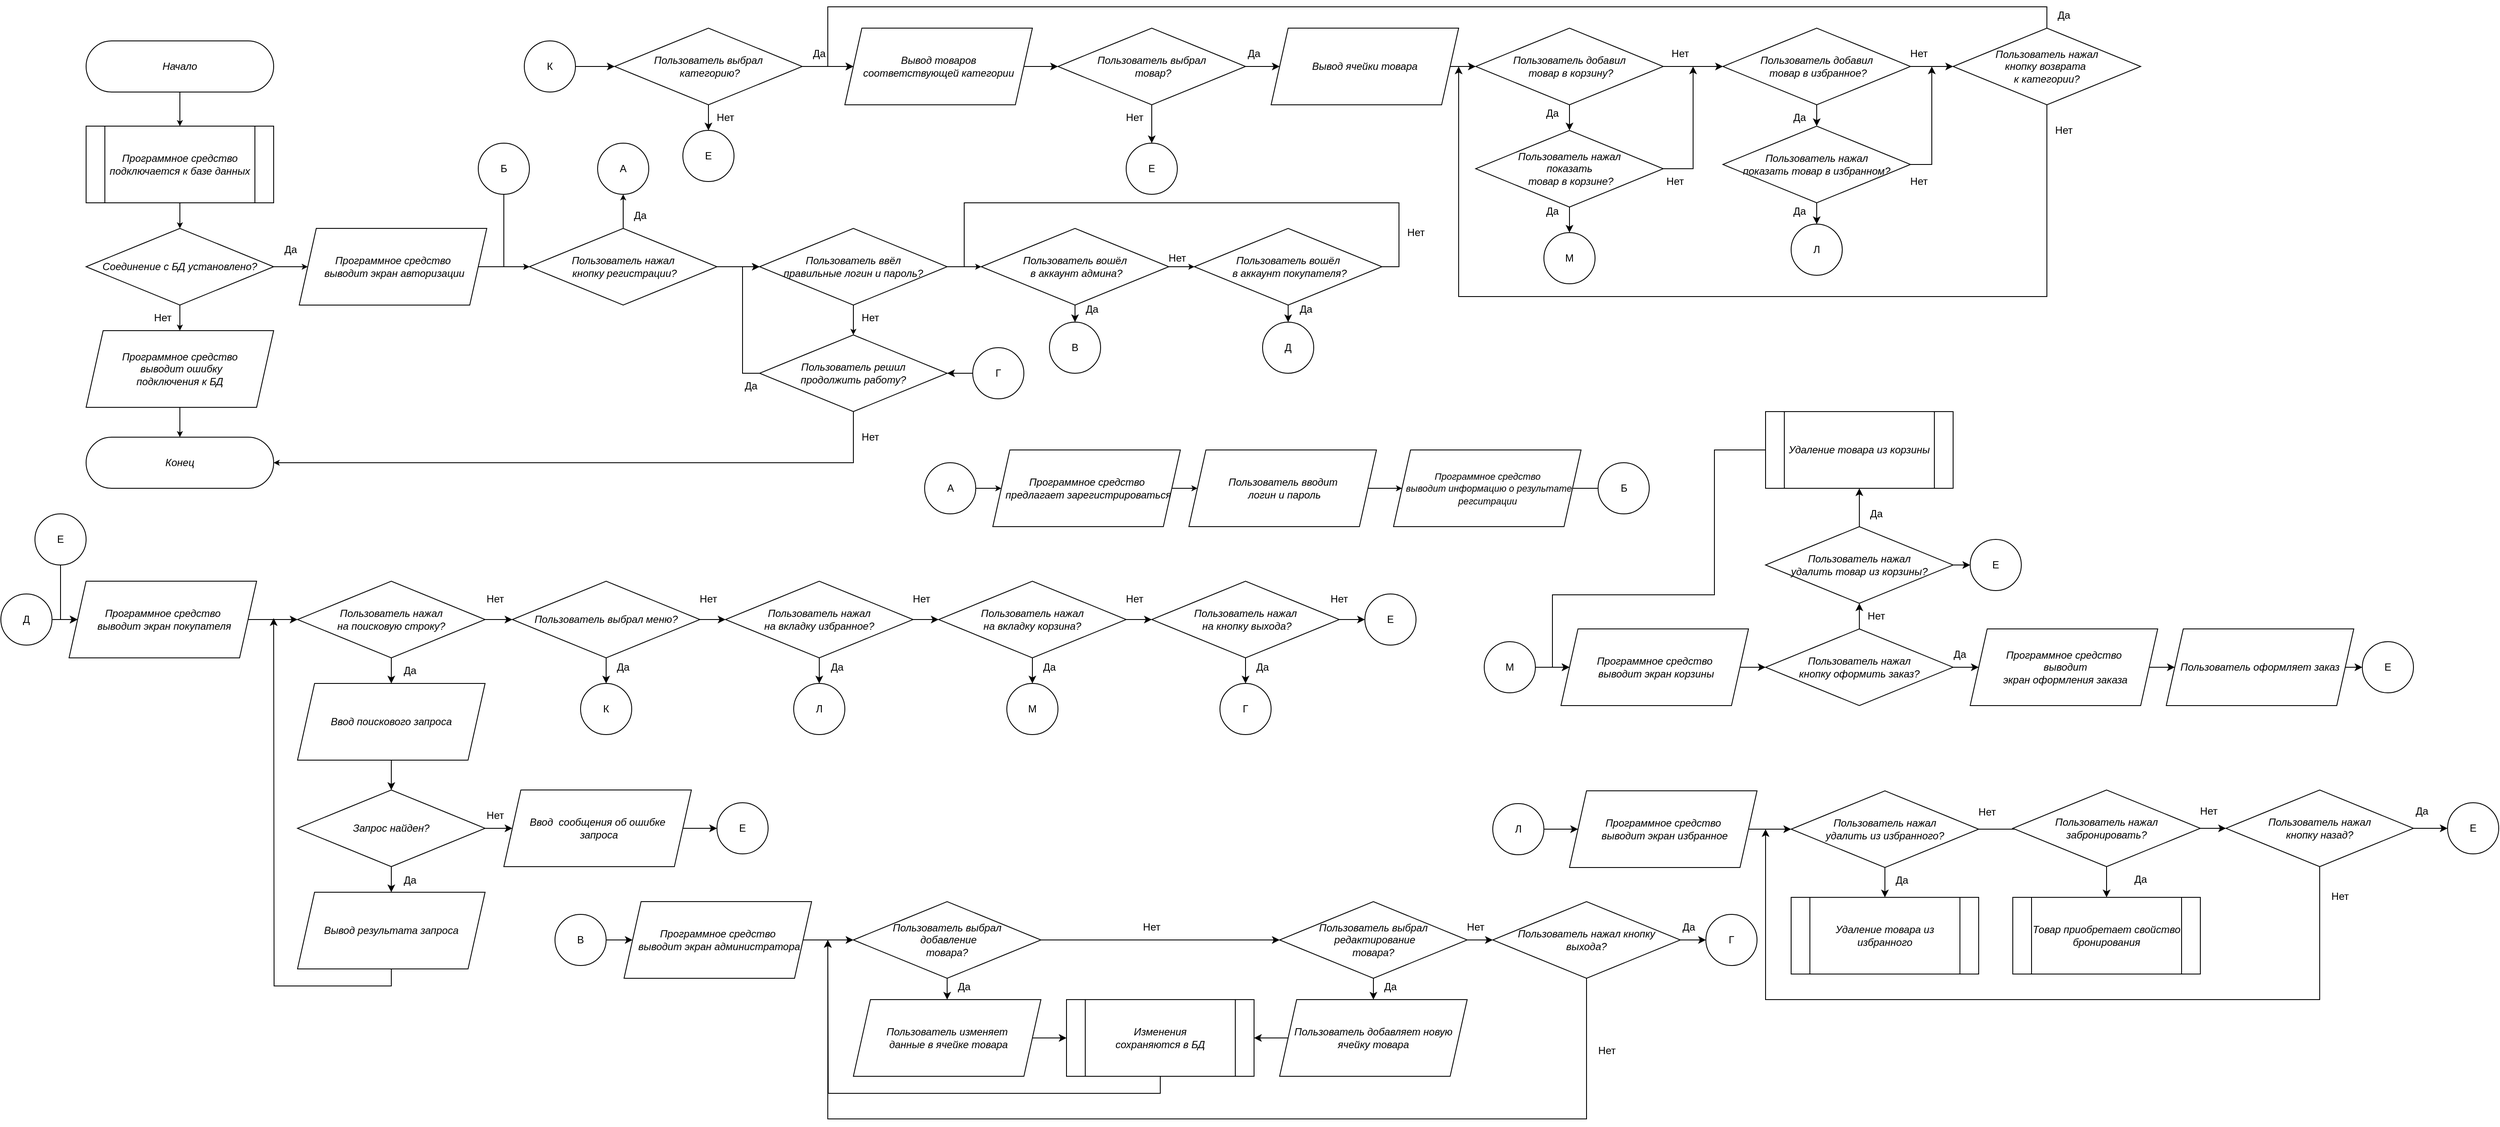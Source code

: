 <mxfile version="20.6.2" type="github">
  <diagram id="XXVoLzYbmiX44hBND2YO" name="Page-1">
    <mxGraphModel dx="3793" dy="1563" grid="1" gridSize="10" guides="1" tooltips="1" connect="1" arrows="1" fold="1" page="1" pageScale="1" pageWidth="827" pageHeight="1169" math="0" shadow="0">
      <root>
        <mxCell id="0" />
        <mxCell id="1" parent="0" />
        <mxCell id="h2bpIm9hSYqEz8xx1qtz-16" style="edgeStyle=orthogonalEdgeStyle;rounded=0;orthogonalLoop=1;jettySize=auto;html=1;exitX=0.5;exitY=1;exitDx=0;exitDy=0;entryX=0.5;entryY=0;entryDx=0;entryDy=0;fontFamily=Helvetica;fontColor=default;fontSize=4;strokeWidth=1;endSize=4;" parent="1" source="h2bpIm9hSYqEz8xx1qtz-10" target="h2bpIm9hSYqEz8xx1qtz-12" edge="1">
          <mxGeometry relative="1" as="geometry" />
        </mxCell>
        <mxCell id="h2bpIm9hSYqEz8xx1qtz-10" value="&lt;i&gt;Начало&lt;/i&gt;" style="rounded=1;whiteSpace=wrap;html=1;shadow=0;sketch=0;glass=0;arcSize=50;" parent="1" vertex="1">
          <mxGeometry x="-160" y="60" width="220" height="60" as="geometry" />
        </mxCell>
        <mxCell id="h2bpIm9hSYqEz8xx1qtz-18" style="edgeStyle=orthogonalEdgeStyle;rounded=0;orthogonalLoop=1;jettySize=auto;html=1;exitX=0.5;exitY=1;exitDx=0;exitDy=0;entryX=0.5;entryY=0;entryDx=0;entryDy=0;strokeWidth=1;fontFamily=Helvetica;fontSize=4;fontColor=default;endSize=4;" parent="1" source="h2bpIm9hSYqEz8xx1qtz-12" target="h2bpIm9hSYqEz8xx1qtz-13" edge="1">
          <mxGeometry relative="1" as="geometry" />
        </mxCell>
        <mxCell id="h2bpIm9hSYqEz8xx1qtz-12" value="&lt;i&gt;Программное средство подключается к базе данных&lt;/i&gt;" style="shape=process;whiteSpace=wrap;html=1;backgroundOutline=1;rounded=1;shadow=0;glass=0;sketch=0;fontFamily=Helvetica;arcSize=0;" parent="1" vertex="1">
          <mxGeometry x="-160" y="160" width="220" height="90" as="geometry" />
        </mxCell>
        <mxCell id="h2bpIm9hSYqEz8xx1qtz-19" style="edgeStyle=orthogonalEdgeStyle;rounded=0;orthogonalLoop=1;jettySize=auto;html=1;exitX=1;exitY=0.5;exitDx=0;exitDy=0;entryX=0;entryY=0.5;entryDx=0;entryDy=0;strokeWidth=1;fontFamily=Helvetica;fontSize=4;fontColor=default;endSize=4;" parent="1" source="h2bpIm9hSYqEz8xx1qtz-13" target="h2bpIm9hSYqEz8xx1qtz-15" edge="1">
          <mxGeometry relative="1" as="geometry" />
        </mxCell>
        <mxCell id="h2bpIm9hSYqEz8xx1qtz-21" style="edgeStyle=orthogonalEdgeStyle;rounded=0;orthogonalLoop=1;jettySize=auto;html=1;exitX=0.5;exitY=1;exitDx=0;exitDy=0;entryX=0.5;entryY=0;entryDx=0;entryDy=0;strokeWidth=1;fontFamily=Helvetica;fontSize=4;fontColor=default;endSize=4;" parent="1" source="h2bpIm9hSYqEz8xx1qtz-13" target="h2bpIm9hSYqEz8xx1qtz-20" edge="1">
          <mxGeometry relative="1" as="geometry" />
        </mxCell>
        <mxCell id="h2bpIm9hSYqEz8xx1qtz-13" value="&lt;i&gt;Соединение с БД установлено?&lt;/i&gt;" style="rhombus;whiteSpace=wrap;html=1;rounded=1;shadow=0;glass=0;sketch=0;fontFamily=Helvetica;arcSize=0;" parent="1" vertex="1">
          <mxGeometry x="-160" y="280" width="220" height="90" as="geometry" />
        </mxCell>
        <mxCell id="h2bpIm9hSYqEz8xx1qtz-27" style="edgeStyle=orthogonalEdgeStyle;rounded=0;orthogonalLoop=1;jettySize=auto;html=1;exitX=1;exitY=0.5;exitDx=0;exitDy=0;entryX=0;entryY=0.5;entryDx=0;entryDy=0;strokeWidth=1;fontFamily=Helvetica;fontSize=4;fontColor=default;endSize=4;" parent="1" source="h2bpIm9hSYqEz8xx1qtz-15" target="h2bpIm9hSYqEz8xx1qtz-24" edge="1">
          <mxGeometry relative="1" as="geometry" />
        </mxCell>
        <mxCell id="h2bpIm9hSYqEz8xx1qtz-15" value="&lt;i&gt;Программное средство&lt;br&gt;&amp;nbsp;выводит экран авторизации&lt;/i&gt;" style="shape=parallelogram;perimeter=parallelogramPerimeter;whiteSpace=wrap;html=1;fixedSize=1;rounded=1;shadow=0;glass=0;sketch=0;fontFamily=Helvetica;arcSize=0;align=center;" parent="1" vertex="1">
          <mxGeometry x="90" y="280" width="220" height="90" as="geometry" />
        </mxCell>
        <mxCell id="h2bpIm9hSYqEz8xx1qtz-23" style="edgeStyle=orthogonalEdgeStyle;rounded=0;orthogonalLoop=1;jettySize=auto;html=1;exitX=0.5;exitY=1;exitDx=0;exitDy=0;entryX=0.5;entryY=0;entryDx=0;entryDy=0;strokeWidth=1;fontFamily=Helvetica;fontSize=4;fontColor=default;endSize=4;" parent="1" source="h2bpIm9hSYqEz8xx1qtz-20" target="h2bpIm9hSYqEz8xx1qtz-22" edge="1">
          <mxGeometry relative="1" as="geometry" />
        </mxCell>
        <mxCell id="h2bpIm9hSYqEz8xx1qtz-20" value="&lt;i&gt;Программное средство&lt;br&gt;&amp;nbsp;выводит ошибку &lt;br&gt;подключения к БД&lt;/i&gt;" style="shape=parallelogram;perimeter=parallelogramPerimeter;whiteSpace=wrap;html=1;fixedSize=1;rounded=1;shadow=0;glass=0;sketch=0;fontFamily=Helvetica;arcSize=0;align=center;" parent="1" vertex="1">
          <mxGeometry x="-160" y="400" width="220" height="90" as="geometry" />
        </mxCell>
        <mxCell id="h2bpIm9hSYqEz8xx1qtz-22" value="&lt;i&gt;Конец&lt;/i&gt;" style="rounded=1;whiteSpace=wrap;html=1;shadow=0;sketch=0;glass=0;arcSize=50;" parent="1" vertex="1">
          <mxGeometry x="-160" y="525" width="220" height="60" as="geometry" />
        </mxCell>
        <mxCell id="h2bpIm9hSYqEz8xx1qtz-28" style="edgeStyle=orthogonalEdgeStyle;rounded=0;orthogonalLoop=1;jettySize=auto;html=1;exitX=1;exitY=0.5;exitDx=0;exitDy=0;strokeWidth=1;fontFamily=Helvetica;fontSize=4;fontColor=default;endSize=4;entryX=0;entryY=0.5;entryDx=0;entryDy=0;" parent="1" source="h2bpIm9hSYqEz8xx1qtz-24" target="h2bpIm9hSYqEz8xx1qtz-26" edge="1">
          <mxGeometry relative="1" as="geometry">
            <mxPoint x="630.0" y="325" as="targetPoint" />
          </mxGeometry>
        </mxCell>
        <mxCell id="h2bpIm9hSYqEz8xx1qtz-45" style="edgeStyle=orthogonalEdgeStyle;rounded=0;orthogonalLoop=1;jettySize=auto;html=1;exitX=0.5;exitY=0;exitDx=0;exitDy=0;entryX=0.5;entryY=1;entryDx=0;entryDy=0;strokeWidth=1;fontFamily=Helvetica;fontSize=12;fontColor=default;endSize=4;" parent="1" source="h2bpIm9hSYqEz8xx1qtz-24" target="h2bpIm9hSYqEz8xx1qtz-44" edge="1">
          <mxGeometry relative="1" as="geometry" />
        </mxCell>
        <mxCell id="h2bpIm9hSYqEz8xx1qtz-24" value="&lt;i&gt;Пользователь нажал&lt;br&gt;&amp;nbsp;кнопку регистрации?&lt;/i&gt;" style="rhombus;whiteSpace=wrap;html=1;rounded=1;shadow=0;glass=0;sketch=0;fontFamily=Helvetica;arcSize=0;" parent="1" vertex="1">
          <mxGeometry x="360" y="280" width="220" height="90" as="geometry" />
        </mxCell>
        <mxCell id="h2bpIm9hSYqEz8xx1qtz-31" style="edgeStyle=orthogonalEdgeStyle;rounded=0;orthogonalLoop=1;jettySize=auto;html=1;exitX=0.5;exitY=1;exitDx=0;exitDy=0;entryX=0.5;entryY=0;entryDx=0;entryDy=0;strokeWidth=1;fontFamily=Helvetica;fontSize=4;fontColor=default;endSize=4;" parent="1" source="h2bpIm9hSYqEz8xx1qtz-26" target="h2bpIm9hSYqEz8xx1qtz-30" edge="1">
          <mxGeometry relative="1" as="geometry" />
        </mxCell>
        <mxCell id="h2bpIm9hSYqEz8xx1qtz-42" style="edgeStyle=orthogonalEdgeStyle;rounded=0;orthogonalLoop=1;jettySize=auto;html=1;exitX=1;exitY=0.5;exitDx=0;exitDy=0;entryX=0;entryY=0.5;entryDx=0;entryDy=0;strokeWidth=1;fontFamily=Helvetica;fontSize=12;fontColor=default;endSize=4;" parent="1" source="h2bpIm9hSYqEz8xx1qtz-26" target="h2bpIm9hSYqEz8xx1qtz-40" edge="1">
          <mxGeometry relative="1" as="geometry" />
        </mxCell>
        <mxCell id="h2bpIm9hSYqEz8xx1qtz-26" value="&lt;i&gt;Пользователь ввёл &lt;br&gt;правильные логин и пароль?&lt;/i&gt;" style="rhombus;whiteSpace=wrap;html=1;rounded=1;shadow=0;glass=0;sketch=0;fontFamily=Helvetica;arcSize=0;" parent="1" vertex="1">
          <mxGeometry x="630" y="280" width="220" height="90" as="geometry" />
        </mxCell>
        <mxCell id="h2bpIm9hSYqEz8xx1qtz-38" style="edgeStyle=orthogonalEdgeStyle;rounded=0;orthogonalLoop=1;jettySize=auto;html=1;exitX=0.5;exitY=1;exitDx=0;exitDy=0;entryX=1;entryY=0.5;entryDx=0;entryDy=0;strokeWidth=1;fontFamily=Helvetica;fontSize=12;fontColor=default;endSize=4;" parent="1" source="h2bpIm9hSYqEz8xx1qtz-30" target="h2bpIm9hSYqEz8xx1qtz-22" edge="1">
          <mxGeometry relative="1" as="geometry" />
        </mxCell>
        <mxCell id="P2Y_0MRLJVulGznbtu9K-157" style="edgeStyle=orthogonalEdgeStyle;rounded=0;orthogonalLoop=1;jettySize=auto;html=1;exitX=0;exitY=0.5;exitDx=0;exitDy=0;entryX=0;entryY=0.5;entryDx=0;entryDy=0;" parent="1" source="h2bpIm9hSYqEz8xx1qtz-30" target="h2bpIm9hSYqEz8xx1qtz-26" edge="1">
          <mxGeometry relative="1" as="geometry" />
        </mxCell>
        <mxCell id="h2bpIm9hSYqEz8xx1qtz-30" value="&lt;i&gt;Пользователь решил &lt;br&gt;продолжить работу?&lt;/i&gt;" style="rhombus;whiteSpace=wrap;html=1;rounded=1;shadow=0;glass=0;sketch=0;fontFamily=Helvetica;arcSize=0;" parent="1" vertex="1">
          <mxGeometry x="630" y="405" width="220" height="90" as="geometry" />
        </mxCell>
        <mxCell id="h2bpIm9hSYqEz8xx1qtz-35" value="&lt;font style=&quot;font-size: 12px;&quot;&gt;Да&lt;/font&gt;" style="text;html=1;strokeColor=none;fillColor=none;align=center;verticalAlign=middle;whiteSpace=wrap;rounded=0;shadow=0;glass=0;sketch=0;fontFamily=Helvetica;fontSize=4;fontColor=default;" parent="1" vertex="1">
          <mxGeometry x="50" y="290" width="60" height="30" as="geometry" />
        </mxCell>
        <mxCell id="h2bpIm9hSYqEz8xx1qtz-36" value="&lt;font style=&quot;font-size: 12px;&quot;&gt;Нет&lt;/font&gt;" style="text;html=1;strokeColor=none;fillColor=none;align=center;verticalAlign=middle;whiteSpace=wrap;rounded=0;shadow=0;glass=0;sketch=0;fontFamily=Helvetica;fontSize=4;fontColor=default;" parent="1" vertex="1">
          <mxGeometry x="-100" y="370" width="60" height="30" as="geometry" />
        </mxCell>
        <mxCell id="h2bpIm9hSYqEz8xx1qtz-37" value="&lt;font style=&quot;font-size: 12px;&quot;&gt;Нет&lt;/font&gt;" style="text;html=1;strokeColor=none;fillColor=none;align=center;verticalAlign=middle;whiteSpace=wrap;rounded=0;shadow=0;glass=0;sketch=0;fontFamily=Helvetica;fontSize=4;fontColor=default;" parent="1" vertex="1">
          <mxGeometry x="730" y="370" width="60" height="30" as="geometry" />
        </mxCell>
        <mxCell id="h2bpIm9hSYqEz8xx1qtz-39" value="&lt;font style=&quot;font-size: 12px;&quot;&gt;Нет&lt;/font&gt;" style="text;html=1;strokeColor=none;fillColor=none;align=center;verticalAlign=middle;whiteSpace=wrap;rounded=0;shadow=0;glass=0;sketch=0;fontFamily=Helvetica;fontSize=4;fontColor=default;" parent="1" vertex="1">
          <mxGeometry x="730" y="510" width="60" height="30" as="geometry" />
        </mxCell>
        <mxCell id="h2bpIm9hSYqEz8xx1qtz-43" style="edgeStyle=orthogonalEdgeStyle;rounded=0;orthogonalLoop=1;jettySize=auto;html=1;exitX=1;exitY=0.5;exitDx=0;exitDy=0;entryX=0;entryY=0.5;entryDx=0;entryDy=0;strokeWidth=1;fontFamily=Helvetica;fontSize=12;fontColor=default;endSize=4;" parent="1" source="h2bpIm9hSYqEz8xx1qtz-40" target="h2bpIm9hSYqEz8xx1qtz-41" edge="1">
          <mxGeometry relative="1" as="geometry" />
        </mxCell>
        <mxCell id="Zw6BuHHyvq9Vovp6j9WM-2" style="edgeStyle=orthogonalEdgeStyle;rounded=0;orthogonalLoop=1;jettySize=auto;html=1;exitX=0.5;exitY=1;exitDx=0;exitDy=0;entryX=0.5;entryY=0;entryDx=0;entryDy=0;" parent="1" source="h2bpIm9hSYqEz8xx1qtz-40" target="Zw6BuHHyvq9Vovp6j9WM-1" edge="1">
          <mxGeometry relative="1" as="geometry" />
        </mxCell>
        <mxCell id="h2bpIm9hSYqEz8xx1qtz-40" value="&lt;i&gt;Пользователь вошёл&lt;br&gt;&amp;nbsp;в аккаунт админа?&lt;/i&gt;" style="rhombus;whiteSpace=wrap;html=1;rounded=1;shadow=0;glass=0;sketch=0;fontFamily=Helvetica;arcSize=0;" parent="1" vertex="1">
          <mxGeometry x="890" y="280" width="220" height="90" as="geometry" />
        </mxCell>
        <mxCell id="P2Y_0MRLJVulGznbtu9K-26" style="edgeStyle=orthogonalEdgeStyle;rounded=0;orthogonalLoop=1;jettySize=auto;html=1;exitX=0.5;exitY=1;exitDx=0;exitDy=0;entryX=0.5;entryY=0;entryDx=0;entryDy=0;" parent="1" source="h2bpIm9hSYqEz8xx1qtz-41" target="P2Y_0MRLJVulGznbtu9K-25" edge="1">
          <mxGeometry relative="1" as="geometry" />
        </mxCell>
        <mxCell id="h2bpIm9hSYqEz8xx1qtz-41" value="&lt;i&gt;Пользователь вошёл&lt;br&gt;&amp;nbsp;в аккаунт покупателя?&lt;/i&gt;" style="rhombus;whiteSpace=wrap;html=1;rounded=1;shadow=0;glass=0;sketch=0;fontFamily=Helvetica;arcSize=0;" parent="1" vertex="1">
          <mxGeometry x="1140" y="280" width="220" height="90" as="geometry" />
        </mxCell>
        <mxCell id="h2bpIm9hSYqEz8xx1qtz-44" value="А" style="ellipse;whiteSpace=wrap;html=1;aspect=fixed;rounded=1;shadow=0;glass=0;sketch=0;fontFamily=Helvetica;fontSize=12;fontColor=default;" parent="1" vertex="1">
          <mxGeometry x="440" y="180" width="60" height="60" as="geometry" />
        </mxCell>
        <mxCell id="h2bpIm9hSYqEz8xx1qtz-50" style="edgeStyle=orthogonalEdgeStyle;rounded=0;orthogonalLoop=1;jettySize=auto;html=1;exitX=1;exitY=0.5;exitDx=0;exitDy=0;strokeWidth=1;fontFamily=Helvetica;fontSize=11;fontColor=default;endSize=4;" parent="1" source="h2bpIm9hSYqEz8xx1qtz-46" target="h2bpIm9hSYqEz8xx1qtz-47" edge="1">
          <mxGeometry relative="1" as="geometry" />
        </mxCell>
        <mxCell id="h2bpIm9hSYqEz8xx1qtz-46" value="А" style="ellipse;whiteSpace=wrap;html=1;aspect=fixed;rounded=1;shadow=0;glass=0;sketch=0;fontFamily=Helvetica;fontSize=12;fontColor=default;" parent="1" vertex="1">
          <mxGeometry x="823.57" y="555" width="60" height="60" as="geometry" />
        </mxCell>
        <mxCell id="h2bpIm9hSYqEz8xx1qtz-51" style="edgeStyle=orthogonalEdgeStyle;rounded=0;orthogonalLoop=1;jettySize=auto;html=1;exitX=1;exitY=0.5;exitDx=0;exitDy=0;entryX=0;entryY=0.5;entryDx=0;entryDy=0;strokeWidth=1;fontFamily=Helvetica;fontSize=11;fontColor=default;endSize=4;" parent="1" source="h2bpIm9hSYqEz8xx1qtz-47" target="h2bpIm9hSYqEz8xx1qtz-48" edge="1">
          <mxGeometry relative="1" as="geometry" />
        </mxCell>
        <mxCell id="h2bpIm9hSYqEz8xx1qtz-47" value="&lt;i&gt;Программное средство&lt;br&gt;&amp;nbsp;предлагает зарегистрироваться&lt;/i&gt;" style="shape=parallelogram;perimeter=parallelogramPerimeter;whiteSpace=wrap;html=1;fixedSize=1;rounded=1;shadow=0;glass=0;sketch=0;fontFamily=Helvetica;arcSize=0;align=center;" parent="1" vertex="1">
          <mxGeometry x="903.57" y="540" width="220" height="90" as="geometry" />
        </mxCell>
        <mxCell id="h2bpIm9hSYqEz8xx1qtz-52" style="edgeStyle=orthogonalEdgeStyle;rounded=0;orthogonalLoop=1;jettySize=auto;html=1;exitX=1;exitY=0.5;exitDx=0;exitDy=0;strokeWidth=1;fontFamily=Helvetica;fontSize=11;fontColor=default;endSize=4;" parent="1" source="h2bpIm9hSYqEz8xx1qtz-48" target="h2bpIm9hSYqEz8xx1qtz-49" edge="1">
          <mxGeometry relative="1" as="geometry" />
        </mxCell>
        <mxCell id="h2bpIm9hSYqEz8xx1qtz-48" value="&lt;i&gt;Пользователь вводит&lt;br&gt;&amp;nbsp;логин и пароль&lt;/i&gt;" style="shape=parallelogram;perimeter=parallelogramPerimeter;whiteSpace=wrap;html=1;fixedSize=1;rounded=1;shadow=0;glass=0;sketch=0;fontFamily=Helvetica;arcSize=0;align=center;" parent="1" vertex="1">
          <mxGeometry x="1133.57" y="540" width="220" height="90" as="geometry" />
        </mxCell>
        <mxCell id="h2bpIm9hSYqEz8xx1qtz-53" style="edgeStyle=orthogonalEdgeStyle;rounded=0;orthogonalLoop=1;jettySize=auto;html=1;exitX=1;exitY=0.5;exitDx=0;exitDy=0;strokeWidth=1;fontFamily=Helvetica;fontSize=11;fontColor=default;endSize=4;startArrow=none;" parent="1" source="h2bpIm9hSYqEz8xx1qtz-54" edge="1">
          <mxGeometry relative="1" as="geometry">
            <mxPoint x="1673.57" y="585" as="targetPoint" />
          </mxGeometry>
        </mxCell>
        <mxCell id="h2bpIm9hSYqEz8xx1qtz-49" value="&lt;i&gt;&lt;font style=&quot;font-size: 11px;&quot;&gt;Программное средство&lt;br&gt;&amp;nbsp;выводит информацию о результате регситрации&lt;/font&gt;&lt;/i&gt;" style="shape=parallelogram;perimeter=parallelogramPerimeter;whiteSpace=wrap;html=1;fixedSize=1;rounded=1;shadow=0;glass=0;sketch=0;fontFamily=Helvetica;arcSize=0;align=center;" parent="1" vertex="1">
          <mxGeometry x="1373.57" y="540" width="220" height="90" as="geometry" />
        </mxCell>
        <mxCell id="h2bpIm9hSYqEz8xx1qtz-56" style="edgeStyle=orthogonalEdgeStyle;rounded=0;orthogonalLoop=1;jettySize=auto;html=1;exitX=0.5;exitY=1;exitDx=0;exitDy=0;entryX=0;entryY=0.5;entryDx=0;entryDy=0;strokeWidth=1;fontFamily=Helvetica;fontSize=11;fontColor=default;endSize=4;" parent="1" source="h2bpIm9hSYqEz8xx1qtz-55" target="h2bpIm9hSYqEz8xx1qtz-24" edge="1">
          <mxGeometry relative="1" as="geometry" />
        </mxCell>
        <mxCell id="h2bpIm9hSYqEz8xx1qtz-55" value="Б" style="ellipse;whiteSpace=wrap;html=1;aspect=fixed;rounded=1;shadow=0;glass=0;sketch=0;fontFamily=Helvetica;fontSize=12;fontColor=default;" parent="1" vertex="1">
          <mxGeometry x="300" y="180" width="60" height="60" as="geometry" />
        </mxCell>
        <mxCell id="h2bpIm9hSYqEz8xx1qtz-57" value="&lt;font style=&quot;font-size: 12px;&quot;&gt;Да&lt;/font&gt;" style="text;html=1;strokeColor=none;fillColor=none;align=center;verticalAlign=middle;whiteSpace=wrap;rounded=0;shadow=0;glass=0;sketch=0;fontFamily=Helvetica;fontSize=4;fontColor=default;" parent="1" vertex="1">
          <mxGeometry x="460" y="250" width="60" height="30" as="geometry" />
        </mxCell>
        <mxCell id="Zw6BuHHyvq9Vovp6j9WM-1" value="В" style="ellipse;whiteSpace=wrap;html=1;aspect=fixed;rounded=1;shadow=0;glass=0;sketch=0;fontFamily=Helvetica;fontSize=12;fontColor=default;" parent="1" vertex="1">
          <mxGeometry x="970" y="390" width="60" height="60" as="geometry" />
        </mxCell>
        <mxCell id="P2Y_0MRLJVulGznbtu9K-3" style="edgeStyle=orthogonalEdgeStyle;rounded=0;orthogonalLoop=1;jettySize=auto;html=1;exitX=1;exitY=0.5;exitDx=0;exitDy=0;entryX=0;entryY=0.5;entryDx=0;entryDy=0;" parent="1" source="Zw6BuHHyvq9Vovp6j9WM-3" target="Zw6BuHHyvq9Vovp6j9WM-4" edge="1">
          <mxGeometry relative="1" as="geometry" />
        </mxCell>
        <mxCell id="Zw6BuHHyvq9Vovp6j9WM-3" value="В" style="ellipse;whiteSpace=wrap;html=1;aspect=fixed;rounded=1;shadow=0;glass=0;sketch=0;fontFamily=Helvetica;fontSize=12;fontColor=default;" parent="1" vertex="1">
          <mxGeometry x="390" y="1085" width="60" height="60" as="geometry" />
        </mxCell>
        <mxCell id="P2Y_0MRLJVulGznbtu9K-4" style="edgeStyle=orthogonalEdgeStyle;rounded=0;orthogonalLoop=1;jettySize=auto;html=1;exitX=1;exitY=0.5;exitDx=0;exitDy=0;entryX=0;entryY=0.5;entryDx=0;entryDy=0;" parent="1" source="Zw6BuHHyvq9Vovp6j9WM-4" target="P2Y_0MRLJVulGznbtu9K-1" edge="1">
          <mxGeometry relative="1" as="geometry" />
        </mxCell>
        <mxCell id="Zw6BuHHyvq9Vovp6j9WM-4" value="&lt;i&gt;Программное средство&lt;br&gt;&amp;nbsp;выводит экран администратора&lt;/i&gt;" style="shape=parallelogram;perimeter=parallelogramPerimeter;whiteSpace=wrap;html=1;fixedSize=1;rounded=1;shadow=0;glass=0;sketch=0;fontFamily=Helvetica;arcSize=0;align=center;" parent="1" vertex="1">
          <mxGeometry x="471" y="1070" width="220" height="90" as="geometry" />
        </mxCell>
        <mxCell id="P2Y_0MRLJVulGznbtu9K-5" style="edgeStyle=orthogonalEdgeStyle;rounded=0;orthogonalLoop=1;jettySize=auto;html=1;exitX=1;exitY=0.5;exitDx=0;exitDy=0;entryX=0;entryY=0.5;entryDx=0;entryDy=0;" parent="1" source="P2Y_0MRLJVulGznbtu9K-1" target="P2Y_0MRLJVulGznbtu9K-2" edge="1">
          <mxGeometry relative="1" as="geometry" />
        </mxCell>
        <mxCell id="P2Y_0MRLJVulGznbtu9K-9" style="edgeStyle=orthogonalEdgeStyle;rounded=0;orthogonalLoop=1;jettySize=auto;html=1;exitX=0.5;exitY=1;exitDx=0;exitDy=0;entryX=0.5;entryY=0;entryDx=0;entryDy=0;" parent="1" source="P2Y_0MRLJVulGznbtu9K-1" target="P2Y_0MRLJVulGznbtu9K-7" edge="1">
          <mxGeometry relative="1" as="geometry" />
        </mxCell>
        <mxCell id="P2Y_0MRLJVulGznbtu9K-1" value="&lt;i&gt;Пользователь выбрал&lt;br&gt;&amp;nbsp;добавление &lt;br&gt;товара?&lt;/i&gt;" style="rhombus;whiteSpace=wrap;html=1;rounded=1;shadow=0;glass=0;sketch=0;fontFamily=Helvetica;arcSize=0;" parent="1" vertex="1">
          <mxGeometry x="740" y="1070" width="220" height="90" as="geometry" />
        </mxCell>
        <mxCell id="P2Y_0MRLJVulGznbtu9K-10" style="edgeStyle=orthogonalEdgeStyle;rounded=0;orthogonalLoop=1;jettySize=auto;html=1;exitX=1;exitY=0.5;exitDx=0;exitDy=0;" parent="1" source="P2Y_0MRLJVulGznbtu9K-2" target="P2Y_0MRLJVulGznbtu9K-6" edge="1">
          <mxGeometry relative="1" as="geometry" />
        </mxCell>
        <mxCell id="P2Y_0MRLJVulGznbtu9K-16" style="edgeStyle=orthogonalEdgeStyle;rounded=0;orthogonalLoop=1;jettySize=auto;html=1;exitX=0.5;exitY=1;exitDx=0;exitDy=0;entryX=0.5;entryY=0;entryDx=0;entryDy=0;" parent="1" source="P2Y_0MRLJVulGznbtu9K-2" target="P2Y_0MRLJVulGznbtu9K-8" edge="1">
          <mxGeometry relative="1" as="geometry" />
        </mxCell>
        <mxCell id="P2Y_0MRLJVulGznbtu9K-2" value="&lt;i&gt;Пользователь выбрал&lt;br&gt;&amp;nbsp;редактирование&lt;br&gt;товара?&lt;/i&gt;" style="rhombus;whiteSpace=wrap;html=1;rounded=1;shadow=0;glass=0;sketch=0;fontFamily=Helvetica;arcSize=0;" parent="1" vertex="1">
          <mxGeometry x="1240" y="1070" width="220" height="90" as="geometry" />
        </mxCell>
        <mxCell id="P2Y_0MRLJVulGznbtu9K-20" style="edgeStyle=orthogonalEdgeStyle;rounded=0;orthogonalLoop=1;jettySize=auto;html=1;exitX=0.5;exitY=1;exitDx=0;exitDy=0;" parent="1" source="P2Y_0MRLJVulGznbtu9K-6" edge="1">
          <mxGeometry relative="1" as="geometry">
            <mxPoint x="710" y="1115.0" as="targetPoint" />
            <Array as="points">
              <mxPoint x="1600" y="1325" />
              <mxPoint x="710" y="1325" />
            </Array>
          </mxGeometry>
        </mxCell>
        <mxCell id="P2Y_0MRLJVulGznbtu9K-22" style="edgeStyle=orthogonalEdgeStyle;rounded=0;orthogonalLoop=1;jettySize=auto;html=1;exitX=1;exitY=0.5;exitDx=0;exitDy=0;entryX=0;entryY=0.5;entryDx=0;entryDy=0;" parent="1" source="P2Y_0MRLJVulGznbtu9K-6" target="P2Y_0MRLJVulGznbtu9K-21" edge="1">
          <mxGeometry relative="1" as="geometry" />
        </mxCell>
        <mxCell id="P2Y_0MRLJVulGznbtu9K-6" value="&lt;i&gt;Пользователь нажал кнопку &lt;br&gt;выхода?&lt;/i&gt;" style="rhombus;whiteSpace=wrap;html=1;rounded=1;shadow=0;glass=0;sketch=0;fontFamily=Helvetica;arcSize=0;" parent="1" vertex="1">
          <mxGeometry x="1490" y="1070" width="220" height="90" as="geometry" />
        </mxCell>
        <mxCell id="P2Y_0MRLJVulGznbtu9K-14" style="edgeStyle=orthogonalEdgeStyle;rounded=0;orthogonalLoop=1;jettySize=auto;html=1;exitX=1;exitY=0.5;exitDx=0;exitDy=0;entryX=0;entryY=0.5;entryDx=0;entryDy=0;" parent="1" source="P2Y_0MRLJVulGznbtu9K-7" target="P2Y_0MRLJVulGznbtu9K-13" edge="1">
          <mxGeometry relative="1" as="geometry" />
        </mxCell>
        <mxCell id="P2Y_0MRLJVulGznbtu9K-7" value="&lt;i&gt;Пользователь изменяет&lt;br&gt;&amp;nbsp;данные в ячейке товара&lt;/i&gt;" style="shape=parallelogram;perimeter=parallelogramPerimeter;whiteSpace=wrap;html=1;fixedSize=1;rounded=1;shadow=0;glass=0;sketch=0;fontFamily=Helvetica;arcSize=0;align=center;" parent="1" vertex="1">
          <mxGeometry x="740" y="1185" width="220" height="90" as="geometry" />
        </mxCell>
        <mxCell id="P2Y_0MRLJVulGznbtu9K-15" style="edgeStyle=orthogonalEdgeStyle;rounded=0;orthogonalLoop=1;jettySize=auto;html=1;exitX=0;exitY=0.5;exitDx=0;exitDy=0;entryX=1;entryY=0.5;entryDx=0;entryDy=0;" parent="1" source="P2Y_0MRLJVulGznbtu9K-8" target="P2Y_0MRLJVulGznbtu9K-13" edge="1">
          <mxGeometry relative="1" as="geometry" />
        </mxCell>
        <mxCell id="P2Y_0MRLJVulGznbtu9K-8" value="&lt;i&gt;Пользователь добавляет новую ячейку товара&lt;/i&gt;" style="shape=parallelogram;perimeter=parallelogramPerimeter;whiteSpace=wrap;html=1;fixedSize=1;rounded=1;shadow=0;glass=0;sketch=0;fontFamily=Helvetica;arcSize=0;align=center;" parent="1" vertex="1">
          <mxGeometry x="1240" y="1185" width="220" height="90" as="geometry" />
        </mxCell>
        <mxCell id="P2Y_0MRLJVulGznbtu9K-18" style="edgeStyle=orthogonalEdgeStyle;rounded=0;orthogonalLoop=1;jettySize=auto;html=1;exitX=0.5;exitY=1;exitDx=0;exitDy=0;" parent="1" source="P2Y_0MRLJVulGznbtu9K-13" edge="1">
          <mxGeometry relative="1" as="geometry">
            <mxPoint x="710" y="1115" as="targetPoint" />
          </mxGeometry>
        </mxCell>
        <mxCell id="P2Y_0MRLJVulGznbtu9K-13" value="&lt;i&gt;Изменения &lt;br&gt;сохраняются в БД&lt;/i&gt;" style="shape=process;whiteSpace=wrap;html=1;backgroundOutline=1;rounded=1;shadow=0;glass=0;sketch=0;fontFamily=Helvetica;arcSize=0;" parent="1" vertex="1">
          <mxGeometry x="990" y="1185" width="220" height="90" as="geometry" />
        </mxCell>
        <mxCell id="P2Y_0MRLJVulGznbtu9K-21" value="Г" style="ellipse;whiteSpace=wrap;html=1;aspect=fixed;rounded=1;shadow=0;glass=0;sketch=0;fontFamily=Helvetica;fontSize=12;fontColor=default;" parent="1" vertex="1">
          <mxGeometry x="1740" y="1085" width="60" height="60" as="geometry" />
        </mxCell>
        <mxCell id="P2Y_0MRLJVulGznbtu9K-24" style="edgeStyle=orthogonalEdgeStyle;rounded=0;orthogonalLoop=1;jettySize=auto;html=1;exitX=0;exitY=0.5;exitDx=0;exitDy=0;entryX=1;entryY=0.5;entryDx=0;entryDy=0;" parent="1" source="P2Y_0MRLJVulGznbtu9K-23" target="h2bpIm9hSYqEz8xx1qtz-30" edge="1">
          <mxGeometry relative="1" as="geometry" />
        </mxCell>
        <mxCell id="P2Y_0MRLJVulGznbtu9K-23" value="Г" style="ellipse;whiteSpace=wrap;html=1;aspect=fixed;rounded=1;shadow=0;glass=0;sketch=0;fontFamily=Helvetica;fontSize=12;fontColor=default;" parent="1" vertex="1">
          <mxGeometry x="880" y="420" width="60" height="60" as="geometry" />
        </mxCell>
        <mxCell id="P2Y_0MRLJVulGznbtu9K-25" value="Д" style="ellipse;whiteSpace=wrap;html=1;aspect=fixed;rounded=1;shadow=0;glass=0;sketch=0;fontFamily=Helvetica;fontSize=12;fontColor=default;" parent="1" vertex="1">
          <mxGeometry x="1220" y="390" width="60" height="60" as="geometry" />
        </mxCell>
        <mxCell id="P2Y_0MRLJVulGznbtu9K-28" value="" style="endArrow=none;html=1;rounded=0;entryX=1;entryY=0.5;entryDx=0;entryDy=0;" parent="1" target="h2bpIm9hSYqEz8xx1qtz-41" edge="1">
          <mxGeometry width="50" height="50" relative="1" as="geometry">
            <mxPoint x="870" y="325" as="sourcePoint" />
            <mxPoint x="1420" y="360" as="targetPoint" />
            <Array as="points">
              <mxPoint x="870" y="290" />
              <mxPoint x="870" y="250" />
              <mxPoint x="1360" y="250" />
              <mxPoint x="1380" y="250" />
              <mxPoint x="1380" y="325" />
            </Array>
          </mxGeometry>
        </mxCell>
        <mxCell id="P2Y_0MRLJVulGznbtu9K-51" style="edgeStyle=orthogonalEdgeStyle;rounded=0;orthogonalLoop=1;jettySize=auto;html=1;exitX=1;exitY=0.5;exitDx=0;exitDy=0;entryX=0;entryY=0.5;entryDx=0;entryDy=0;" parent="1" source="P2Y_0MRLJVulGznbtu9K-49" target="P2Y_0MRLJVulGznbtu9K-50" edge="1">
          <mxGeometry relative="1" as="geometry" />
        </mxCell>
        <mxCell id="P2Y_0MRLJVulGznbtu9K-49" value="Д" style="ellipse;whiteSpace=wrap;html=1;aspect=fixed;rounded=1;shadow=0;glass=0;sketch=0;fontFamily=Helvetica;fontSize=12;fontColor=default;" parent="1" vertex="1">
          <mxGeometry x="-260" y="709" width="60" height="60" as="geometry" />
        </mxCell>
        <mxCell id="P2Y_0MRLJVulGznbtu9K-58" style="edgeStyle=orthogonalEdgeStyle;rounded=0;orthogonalLoop=1;jettySize=auto;html=1;exitX=1;exitY=0.5;exitDx=0;exitDy=0;entryX=0;entryY=0.5;entryDx=0;entryDy=0;" parent="1" source="P2Y_0MRLJVulGznbtu9K-50" target="P2Y_0MRLJVulGznbtu9K-52" edge="1">
          <mxGeometry relative="1" as="geometry" />
        </mxCell>
        <mxCell id="P2Y_0MRLJVulGznbtu9K-50" value="&lt;i&gt;Программное средство&lt;br&gt;&amp;nbsp;выводит экран покупателя&lt;/i&gt;" style="shape=parallelogram;perimeter=parallelogramPerimeter;whiteSpace=wrap;html=1;fixedSize=1;rounded=1;shadow=0;glass=0;sketch=0;fontFamily=Helvetica;arcSize=0;align=center;" parent="1" vertex="1">
          <mxGeometry x="-180" y="694" width="220" height="90" as="geometry" />
        </mxCell>
        <mxCell id="P2Y_0MRLJVulGznbtu9K-64" style="edgeStyle=orthogonalEdgeStyle;rounded=0;orthogonalLoop=1;jettySize=auto;html=1;exitX=0.5;exitY=1;exitDx=0;exitDy=0;" parent="1" source="P2Y_0MRLJVulGznbtu9K-52" target="P2Y_0MRLJVulGznbtu9K-55" edge="1">
          <mxGeometry relative="1" as="geometry" />
        </mxCell>
        <mxCell id="P2Y_0MRLJVulGznbtu9K-69" style="edgeStyle=orthogonalEdgeStyle;rounded=0;orthogonalLoop=1;jettySize=auto;html=1;exitX=1;exitY=0.5;exitDx=0;exitDy=0;entryX=0;entryY=0.5;entryDx=0;entryDy=0;" parent="1" source="P2Y_0MRLJVulGznbtu9K-52" target="P2Y_0MRLJVulGznbtu9K-68" edge="1">
          <mxGeometry relative="1" as="geometry" />
        </mxCell>
        <mxCell id="P2Y_0MRLJVulGznbtu9K-52" value="&lt;i&gt;Пользователь нажал &lt;br&gt;на поисковую строку?&lt;/i&gt;" style="rhombus;whiteSpace=wrap;html=1;rounded=1;shadow=0;glass=0;sketch=0;fontFamily=Helvetica;arcSize=0;" parent="1" vertex="1">
          <mxGeometry x="88" y="694" width="220" height="90" as="geometry" />
        </mxCell>
        <mxCell id="h2bpIm9hSYqEz8xx1qtz-54" value="Б" style="ellipse;whiteSpace=wrap;html=1;aspect=fixed;rounded=1;shadow=0;glass=0;sketch=0;fontFamily=Helvetica;fontSize=12;fontColor=default;" parent="1" vertex="1">
          <mxGeometry x="1613.57" y="555" width="60" height="60" as="geometry" />
        </mxCell>
        <mxCell id="P2Y_0MRLJVulGznbtu9K-53" value="" style="edgeStyle=orthogonalEdgeStyle;rounded=0;orthogonalLoop=1;jettySize=auto;html=1;exitX=1;exitY=0.5;exitDx=0;exitDy=0;strokeWidth=1;fontFamily=Helvetica;fontSize=11;fontColor=default;endSize=4;endArrow=none;" parent="1" source="h2bpIm9hSYqEz8xx1qtz-49" target="h2bpIm9hSYqEz8xx1qtz-54" edge="1">
          <mxGeometry relative="1" as="geometry">
            <mxPoint x="1673.57" y="585" as="targetPoint" />
            <mxPoint x="1583.57" y="585" as="sourcePoint" />
          </mxGeometry>
        </mxCell>
        <mxCell id="P2Y_0MRLJVulGznbtu9K-65" style="edgeStyle=orthogonalEdgeStyle;rounded=0;orthogonalLoop=1;jettySize=auto;html=1;exitX=0.5;exitY=1;exitDx=0;exitDy=0;entryX=0.5;entryY=0;entryDx=0;entryDy=0;" parent="1" source="P2Y_0MRLJVulGznbtu9K-55" target="P2Y_0MRLJVulGznbtu9K-56" edge="1">
          <mxGeometry relative="1" as="geometry" />
        </mxCell>
        <mxCell id="P2Y_0MRLJVulGznbtu9K-55" value="&lt;i&gt;Ввод поискового запроса&lt;/i&gt;" style="shape=parallelogram;perimeter=parallelogramPerimeter;whiteSpace=wrap;html=1;fixedSize=1;rounded=1;shadow=0;glass=0;sketch=0;fontFamily=Helvetica;arcSize=0;align=center;" parent="1" vertex="1">
          <mxGeometry x="88" y="814" width="220" height="90" as="geometry" />
        </mxCell>
        <mxCell id="P2Y_0MRLJVulGznbtu9K-66" style="edgeStyle=orthogonalEdgeStyle;rounded=0;orthogonalLoop=1;jettySize=auto;html=1;exitX=0.5;exitY=1;exitDx=0;exitDy=0;entryX=0.5;entryY=0;entryDx=0;entryDy=0;" parent="1" source="P2Y_0MRLJVulGznbtu9K-56" target="P2Y_0MRLJVulGznbtu9K-57" edge="1">
          <mxGeometry relative="1" as="geometry" />
        </mxCell>
        <mxCell id="P2Y_0MRLJVulGznbtu9K-72" style="edgeStyle=orthogonalEdgeStyle;rounded=0;orthogonalLoop=1;jettySize=auto;html=1;exitX=1;exitY=0.5;exitDx=0;exitDy=0;entryX=0;entryY=0.5;entryDx=0;entryDy=0;" parent="1" source="P2Y_0MRLJVulGznbtu9K-56" target="P2Y_0MRLJVulGznbtu9K-63" edge="1">
          <mxGeometry relative="1" as="geometry" />
        </mxCell>
        <mxCell id="P2Y_0MRLJVulGznbtu9K-56" value="&lt;i&gt;Запрос найден?&lt;/i&gt;" style="rhombus;whiteSpace=wrap;html=1;rounded=1;shadow=0;glass=0;sketch=0;fontFamily=Helvetica;arcSize=0;" parent="1" vertex="1">
          <mxGeometry x="88" y="939" width="220" height="90" as="geometry" />
        </mxCell>
        <mxCell id="P2Y_0MRLJVulGznbtu9K-70" style="edgeStyle=orthogonalEdgeStyle;rounded=0;orthogonalLoop=1;jettySize=auto;html=1;exitX=0.5;exitY=1;exitDx=0;exitDy=0;" parent="1" source="P2Y_0MRLJVulGznbtu9K-57" edge="1">
          <mxGeometry relative="1" as="geometry">
            <mxPoint x="60" y="737.388" as="targetPoint" />
          </mxGeometry>
        </mxCell>
        <mxCell id="P2Y_0MRLJVulGznbtu9K-57" value="&lt;i&gt;Вывод результата запроса&lt;/i&gt;" style="shape=parallelogram;perimeter=parallelogramPerimeter;whiteSpace=wrap;html=1;fixedSize=1;rounded=1;shadow=0;glass=0;sketch=0;fontFamily=Helvetica;arcSize=0;align=center;" parent="1" vertex="1">
          <mxGeometry x="88" y="1059" width="220" height="90" as="geometry" />
        </mxCell>
        <mxCell id="P2Y_0MRLJVulGznbtu9K-74" style="edgeStyle=orthogonalEdgeStyle;rounded=0;orthogonalLoop=1;jettySize=auto;html=1;exitX=1;exitY=0.5;exitDx=0;exitDy=0;" parent="1" source="P2Y_0MRLJVulGznbtu9K-63" target="P2Y_0MRLJVulGznbtu9K-73" edge="1">
          <mxGeometry relative="1" as="geometry" />
        </mxCell>
        <mxCell id="P2Y_0MRLJVulGznbtu9K-63" value="&lt;i&gt;Ввод&amp;nbsp; сообщения об ошибке&lt;br&gt;&amp;nbsp;запроса&lt;/i&gt;" style="shape=parallelogram;perimeter=parallelogramPerimeter;whiteSpace=wrap;html=1;fixedSize=1;rounded=1;shadow=0;glass=0;sketch=0;fontFamily=Helvetica;arcSize=0;align=center;" parent="1" vertex="1">
          <mxGeometry x="330" y="939" width="220" height="90" as="geometry" />
        </mxCell>
        <mxCell id="P2Y_0MRLJVulGznbtu9K-79" style="edgeStyle=orthogonalEdgeStyle;rounded=0;orthogonalLoop=1;jettySize=auto;html=1;exitX=0.5;exitY=1;exitDx=0;exitDy=0;entryX=0.5;entryY=0;entryDx=0;entryDy=0;" parent="1" source="P2Y_0MRLJVulGznbtu9K-68" target="P2Y_0MRLJVulGznbtu9K-78" edge="1">
          <mxGeometry relative="1" as="geometry" />
        </mxCell>
        <mxCell id="P2Y_0MRLJVulGznbtu9K-82" style="edgeStyle=orthogonalEdgeStyle;rounded=0;orthogonalLoop=1;jettySize=auto;html=1;exitX=1;exitY=0.5;exitDx=0;exitDy=0;entryX=0;entryY=0.5;entryDx=0;entryDy=0;" parent="1" source="P2Y_0MRLJVulGznbtu9K-68" target="P2Y_0MRLJVulGznbtu9K-80" edge="1">
          <mxGeometry relative="1" as="geometry" />
        </mxCell>
        <mxCell id="P2Y_0MRLJVulGznbtu9K-68" value="&lt;i&gt;Пользователь выбрал меню?&lt;/i&gt;" style="rhombus;whiteSpace=wrap;html=1;rounded=1;shadow=0;glass=0;sketch=0;fontFamily=Helvetica;arcSize=0;" parent="1" vertex="1">
          <mxGeometry x="340" y="694" width="220" height="90" as="geometry" />
        </mxCell>
        <mxCell id="P2Y_0MRLJVulGznbtu9K-73" value="Е" style="ellipse;whiteSpace=wrap;html=1;aspect=fixed;rounded=1;shadow=0;glass=0;sketch=0;fontFamily=Helvetica;fontSize=12;fontColor=default;" parent="1" vertex="1">
          <mxGeometry x="580" y="954" width="60" height="60" as="geometry" />
        </mxCell>
        <mxCell id="P2Y_0MRLJVulGznbtu9K-265" style="edgeStyle=orthogonalEdgeStyle;rounded=0;orthogonalLoop=1;jettySize=auto;html=1;exitX=0.5;exitY=1;exitDx=0;exitDy=0;entryX=0;entryY=0.5;entryDx=0;entryDy=0;" parent="1" source="P2Y_0MRLJVulGznbtu9K-76" target="P2Y_0MRLJVulGznbtu9K-50" edge="1">
          <mxGeometry relative="1" as="geometry">
            <Array as="points">
              <mxPoint x="-190" y="675" />
              <mxPoint x="-190" y="739" />
            </Array>
          </mxGeometry>
        </mxCell>
        <mxCell id="P2Y_0MRLJVulGznbtu9K-76" value="Е" style="ellipse;whiteSpace=wrap;html=1;aspect=fixed;rounded=1;shadow=0;glass=0;sketch=0;fontFamily=Helvetica;fontSize=12;fontColor=default;" parent="1" vertex="1">
          <mxGeometry x="-220" y="615" width="60" height="60" as="geometry" />
        </mxCell>
        <mxCell id="P2Y_0MRLJVulGznbtu9K-78" value="К" style="ellipse;whiteSpace=wrap;html=1;aspect=fixed;rounded=1;shadow=0;glass=0;sketch=0;fontFamily=Helvetica;fontSize=12;fontColor=default;" parent="1" vertex="1">
          <mxGeometry x="420" y="814" width="60" height="60" as="geometry" />
        </mxCell>
        <mxCell id="P2Y_0MRLJVulGznbtu9K-83" style="edgeStyle=orthogonalEdgeStyle;rounded=0;orthogonalLoop=1;jettySize=auto;html=1;exitX=1;exitY=0.5;exitDx=0;exitDy=0;entryX=0;entryY=0.5;entryDx=0;entryDy=0;" parent="1" source="P2Y_0MRLJVulGznbtu9K-80" target="P2Y_0MRLJVulGznbtu9K-81" edge="1">
          <mxGeometry relative="1" as="geometry" />
        </mxCell>
        <mxCell id="P2Y_0MRLJVulGznbtu9K-85" style="edgeStyle=orthogonalEdgeStyle;rounded=0;orthogonalLoop=1;jettySize=auto;html=1;exitX=0.5;exitY=1;exitDx=0;exitDy=0;entryX=0.5;entryY=0;entryDx=0;entryDy=0;" parent="1" source="P2Y_0MRLJVulGznbtu9K-80" target="P2Y_0MRLJVulGznbtu9K-84" edge="1">
          <mxGeometry relative="1" as="geometry" />
        </mxCell>
        <mxCell id="P2Y_0MRLJVulGznbtu9K-80" value="&lt;i&gt;Пользователь нажал &lt;br&gt;на вкладку избранное?&lt;/i&gt;" style="rhombus;whiteSpace=wrap;html=1;rounded=1;shadow=0;glass=0;sketch=0;fontFamily=Helvetica;arcSize=0;" parent="1" vertex="1">
          <mxGeometry x="590" y="694" width="220" height="90" as="geometry" />
        </mxCell>
        <mxCell id="P2Y_0MRLJVulGznbtu9K-87" style="edgeStyle=orthogonalEdgeStyle;rounded=0;orthogonalLoop=1;jettySize=auto;html=1;exitX=0.5;exitY=1;exitDx=0;exitDy=0;entryX=0.5;entryY=0;entryDx=0;entryDy=0;" parent="1" source="P2Y_0MRLJVulGznbtu9K-81" target="P2Y_0MRLJVulGznbtu9K-86" edge="1">
          <mxGeometry relative="1" as="geometry" />
        </mxCell>
        <mxCell id="P2Y_0MRLJVulGznbtu9K-89" style="edgeStyle=orthogonalEdgeStyle;rounded=0;orthogonalLoop=1;jettySize=auto;html=1;exitX=1;exitY=0.5;exitDx=0;exitDy=0;entryX=0;entryY=0.5;entryDx=0;entryDy=0;" parent="1" source="P2Y_0MRLJVulGznbtu9K-81" target="P2Y_0MRLJVulGznbtu9K-88" edge="1">
          <mxGeometry relative="1" as="geometry" />
        </mxCell>
        <mxCell id="P2Y_0MRLJVulGznbtu9K-81" value="&lt;i&gt;Пользователь нажал &lt;br&gt;на вкладку корзина?&lt;/i&gt;" style="rhombus;whiteSpace=wrap;html=1;rounded=1;shadow=0;glass=0;sketch=0;fontFamily=Helvetica;arcSize=0;" parent="1" vertex="1">
          <mxGeometry x="840" y="694" width="220" height="90" as="geometry" />
        </mxCell>
        <mxCell id="P2Y_0MRLJVulGznbtu9K-84" value="Л" style="ellipse;whiteSpace=wrap;html=1;aspect=fixed;rounded=1;shadow=0;glass=0;sketch=0;fontFamily=Helvetica;fontSize=12;fontColor=default;" parent="1" vertex="1">
          <mxGeometry x="670" y="814" width="60" height="60" as="geometry" />
        </mxCell>
        <mxCell id="P2Y_0MRLJVulGznbtu9K-86" value="М" style="ellipse;whiteSpace=wrap;html=1;aspect=fixed;rounded=1;shadow=0;glass=0;sketch=0;fontFamily=Helvetica;fontSize=12;fontColor=default;" parent="1" vertex="1">
          <mxGeometry x="920" y="814" width="60" height="60" as="geometry" />
        </mxCell>
        <mxCell id="P2Y_0MRLJVulGznbtu9K-91" style="edgeStyle=orthogonalEdgeStyle;rounded=0;orthogonalLoop=1;jettySize=auto;html=1;exitX=0.5;exitY=1;exitDx=0;exitDy=0;entryX=0.5;entryY=0;entryDx=0;entryDy=0;" parent="1" source="P2Y_0MRLJVulGznbtu9K-88" target="P2Y_0MRLJVulGznbtu9K-153" edge="1">
          <mxGeometry relative="1" as="geometry">
            <mxPoint x="1200.0" y="814" as="targetPoint" />
          </mxGeometry>
        </mxCell>
        <mxCell id="P2Y_0MRLJVulGznbtu9K-94" style="edgeStyle=orthogonalEdgeStyle;rounded=0;orthogonalLoop=1;jettySize=auto;html=1;exitX=1;exitY=0.5;exitDx=0;exitDy=0;entryX=0;entryY=0.5;entryDx=0;entryDy=0;" parent="1" source="P2Y_0MRLJVulGznbtu9K-88" target="P2Y_0MRLJVulGznbtu9K-152" edge="1">
          <mxGeometry relative="1" as="geometry">
            <mxPoint x="1350.0" y="739" as="targetPoint" />
          </mxGeometry>
        </mxCell>
        <mxCell id="P2Y_0MRLJVulGznbtu9K-88" value="&lt;i&gt;Пользователь нажал&lt;br&gt;&amp;nbsp;на кнопку выхода?&lt;/i&gt;" style="rhombus;whiteSpace=wrap;html=1;rounded=1;shadow=0;glass=0;sketch=0;fontFamily=Helvetica;arcSize=0;" parent="1" vertex="1">
          <mxGeometry x="1090" y="694" width="220" height="90" as="geometry" />
        </mxCell>
        <mxCell id="P2Y_0MRLJVulGznbtu9K-133" value="&lt;font style=&quot;font-size: 12px;&quot;&gt;Нет&lt;/font&gt;" style="text;html=1;strokeColor=none;fillColor=none;align=center;verticalAlign=middle;whiteSpace=wrap;rounded=0;shadow=0;glass=0;sketch=0;fontFamily=Helvetica;fontSize=4;fontColor=default;" parent="1" vertex="1">
          <mxGeometry x="790" y="700" width="60" height="30" as="geometry" />
        </mxCell>
        <mxCell id="P2Y_0MRLJVulGznbtu9K-134" value="&lt;font style=&quot;font-size: 12px;&quot;&gt;Нет&lt;/font&gt;" style="text;html=1;strokeColor=none;fillColor=none;align=center;verticalAlign=middle;whiteSpace=wrap;rounded=0;shadow=0;glass=0;sketch=0;fontFamily=Helvetica;fontSize=4;fontColor=default;" parent="1" vertex="1">
          <mxGeometry x="1040" y="700" width="60" height="30" as="geometry" />
        </mxCell>
        <mxCell id="P2Y_0MRLJVulGznbtu9K-135" value="&lt;font style=&quot;font-size: 12px;&quot;&gt;Нет&lt;/font&gt;" style="text;html=1;strokeColor=none;fillColor=none;align=center;verticalAlign=middle;whiteSpace=wrap;rounded=0;shadow=0;glass=0;sketch=0;fontFamily=Helvetica;fontSize=4;fontColor=default;" parent="1" vertex="1">
          <mxGeometry x="540" y="700" width="60" height="30" as="geometry" />
        </mxCell>
        <mxCell id="P2Y_0MRLJVulGznbtu9K-136" value="&lt;font style=&quot;font-size: 12px;&quot;&gt;Нет&lt;/font&gt;" style="text;html=1;strokeColor=none;fillColor=none;align=center;verticalAlign=middle;whiteSpace=wrap;rounded=0;shadow=0;glass=0;sketch=0;fontFamily=Helvetica;fontSize=4;fontColor=default;" parent="1" vertex="1">
          <mxGeometry x="290" y="700" width="60" height="30" as="geometry" />
        </mxCell>
        <mxCell id="P2Y_0MRLJVulGznbtu9K-137" value="&lt;font style=&quot;font-size: 12px;&quot;&gt;Нет&lt;/font&gt;" style="text;html=1;strokeColor=none;fillColor=none;align=center;verticalAlign=middle;whiteSpace=wrap;rounded=0;shadow=0;glass=0;sketch=0;fontFamily=Helvetica;fontSize=4;fontColor=default;" parent="1" vertex="1">
          <mxGeometry x="290" y="954" width="60" height="30" as="geometry" />
        </mxCell>
        <mxCell id="P2Y_0MRLJVulGznbtu9K-139" value="&lt;font style=&quot;font-size: 12px;&quot;&gt;Нет&lt;/font&gt;" style="text;html=1;strokeColor=none;fillColor=none;align=center;verticalAlign=middle;whiteSpace=wrap;rounded=0;shadow=0;glass=0;sketch=0;fontFamily=Helvetica;fontSize=4;fontColor=default;" parent="1" vertex="1">
          <mxGeometry x="1060" y="1085" width="60" height="30" as="geometry" />
        </mxCell>
        <mxCell id="P2Y_0MRLJVulGznbtu9K-140" value="&lt;font style=&quot;font-size: 12px;&quot;&gt;Да&lt;/font&gt;" style="text;html=1;strokeColor=none;fillColor=none;align=center;verticalAlign=middle;whiteSpace=wrap;rounded=0;shadow=0;glass=0;sketch=0;fontFamily=Helvetica;fontSize=4;fontColor=default;" parent="1" vertex="1">
          <mxGeometry x="840" y="1155" width="60" height="30" as="geometry" />
        </mxCell>
        <mxCell id="P2Y_0MRLJVulGznbtu9K-141" value="&lt;font style=&quot;font-size: 12px;&quot;&gt;Да&lt;/font&gt;" style="text;html=1;strokeColor=none;fillColor=none;align=center;verticalAlign=middle;whiteSpace=wrap;rounded=0;shadow=0;glass=0;sketch=0;fontFamily=Helvetica;fontSize=4;fontColor=default;" parent="1" vertex="1">
          <mxGeometry x="1340" y="1155" width="60" height="30" as="geometry" />
        </mxCell>
        <mxCell id="P2Y_0MRLJVulGznbtu9K-142" value="&lt;font style=&quot;font-size: 12px;&quot;&gt;Нет&lt;/font&gt;" style="text;html=1;strokeColor=none;fillColor=none;align=center;verticalAlign=middle;whiteSpace=wrap;rounded=0;shadow=0;glass=0;sketch=0;fontFamily=Helvetica;fontSize=4;fontColor=default;" parent="1" vertex="1">
          <mxGeometry x="1440" y="1085" width="60" height="30" as="geometry" />
        </mxCell>
        <mxCell id="P2Y_0MRLJVulGznbtu9K-143" value="&lt;font style=&quot;font-size: 12px;&quot;&gt;Нет&lt;/font&gt;" style="text;html=1;strokeColor=none;fillColor=none;align=center;verticalAlign=middle;whiteSpace=wrap;rounded=0;shadow=0;glass=0;sketch=0;fontFamily=Helvetica;fontSize=4;fontColor=default;" parent="1" vertex="1">
          <mxGeometry x="1594" y="1230" width="60" height="30" as="geometry" />
        </mxCell>
        <mxCell id="P2Y_0MRLJVulGznbtu9K-144" value="&lt;font style=&quot;font-size: 12px;&quot;&gt;Да&lt;/font&gt;" style="text;html=1;strokeColor=none;fillColor=none;align=center;verticalAlign=middle;whiteSpace=wrap;rounded=0;shadow=0;glass=0;sketch=0;fontFamily=Helvetica;fontSize=4;fontColor=default;" parent="1" vertex="1">
          <mxGeometry x="1690" y="1085" width="60" height="30" as="geometry" />
        </mxCell>
        <mxCell id="P2Y_0MRLJVulGznbtu9K-145" value="&lt;font style=&quot;font-size: 12px;&quot;&gt;Да&lt;/font&gt;" style="text;html=1;strokeColor=none;fillColor=none;align=center;verticalAlign=middle;whiteSpace=wrap;rounded=0;shadow=0;glass=0;sketch=0;fontFamily=Helvetica;fontSize=4;fontColor=default;" parent="1" vertex="1">
          <mxGeometry x="190" y="1030" width="60" height="30" as="geometry" />
        </mxCell>
        <mxCell id="P2Y_0MRLJVulGznbtu9K-146" value="&lt;font style=&quot;font-size: 12px;&quot;&gt;Да&lt;/font&gt;" style="text;html=1;strokeColor=none;fillColor=none;align=center;verticalAlign=middle;whiteSpace=wrap;rounded=0;shadow=0;glass=0;sketch=0;fontFamily=Helvetica;fontSize=4;fontColor=default;" parent="1" vertex="1">
          <mxGeometry x="190" y="784" width="60" height="30" as="geometry" />
        </mxCell>
        <mxCell id="P2Y_0MRLJVulGznbtu9K-147" value="&lt;font style=&quot;font-size: 12px;&quot;&gt;Да&lt;/font&gt;" style="text;html=1;strokeColor=none;fillColor=none;align=center;verticalAlign=middle;whiteSpace=wrap;rounded=0;shadow=0;glass=0;sketch=0;fontFamily=Helvetica;fontSize=4;fontColor=default;" parent="1" vertex="1">
          <mxGeometry x="440" y="780" width="60" height="30" as="geometry" />
        </mxCell>
        <mxCell id="P2Y_0MRLJVulGznbtu9K-148" value="&lt;font style=&quot;font-size: 12px;&quot;&gt;Да&lt;/font&gt;" style="text;html=1;strokeColor=none;fillColor=none;align=center;verticalAlign=middle;whiteSpace=wrap;rounded=0;shadow=0;glass=0;sketch=0;fontFamily=Helvetica;fontSize=4;fontColor=default;" parent="1" vertex="1">
          <mxGeometry x="691" y="780" width="60" height="30" as="geometry" />
        </mxCell>
        <mxCell id="P2Y_0MRLJVulGznbtu9K-149" value="&lt;font style=&quot;font-size: 12px;&quot;&gt;Да&lt;/font&gt;" style="text;html=1;strokeColor=none;fillColor=none;align=center;verticalAlign=middle;whiteSpace=wrap;rounded=0;shadow=0;glass=0;sketch=0;fontFamily=Helvetica;fontSize=4;fontColor=default;" parent="1" vertex="1">
          <mxGeometry x="940" y="780" width="60" height="30" as="geometry" />
        </mxCell>
        <mxCell id="P2Y_0MRLJVulGznbtu9K-150" value="&lt;font style=&quot;font-size: 12px;&quot;&gt;Да&lt;/font&gt;" style="text;html=1;strokeColor=none;fillColor=none;align=center;verticalAlign=middle;whiteSpace=wrap;rounded=0;shadow=0;glass=0;sketch=0;fontFamily=Helvetica;fontSize=4;fontColor=default;" parent="1" vertex="1">
          <mxGeometry x="1190" y="780" width="60" height="30" as="geometry" />
        </mxCell>
        <mxCell id="P2Y_0MRLJVulGznbtu9K-151" value="&lt;font style=&quot;font-size: 12px;&quot;&gt;Нет&lt;/font&gt;" style="text;html=1;strokeColor=none;fillColor=none;align=center;verticalAlign=middle;whiteSpace=wrap;rounded=0;shadow=0;glass=0;sketch=0;fontFamily=Helvetica;fontSize=4;fontColor=default;" parent="1" vertex="1">
          <mxGeometry x="1280" y="700" width="60" height="30" as="geometry" />
        </mxCell>
        <mxCell id="P2Y_0MRLJVulGznbtu9K-152" value="Е" style="ellipse;whiteSpace=wrap;html=1;aspect=fixed;rounded=1;shadow=0;glass=0;sketch=0;fontFamily=Helvetica;fontSize=12;fontColor=default;" parent="1" vertex="1">
          <mxGeometry x="1340" y="709" width="60" height="60" as="geometry" />
        </mxCell>
        <mxCell id="P2Y_0MRLJVulGznbtu9K-153" value="Г" style="ellipse;whiteSpace=wrap;html=1;aspect=fixed;rounded=1;shadow=0;glass=0;sketch=0;fontFamily=Helvetica;fontSize=12;fontColor=default;" parent="1" vertex="1">
          <mxGeometry x="1170" y="814" width="60" height="60" as="geometry" />
        </mxCell>
        <mxCell id="P2Y_0MRLJVulGznbtu9K-160" value="&lt;font style=&quot;font-size: 12px;&quot;&gt;Да&lt;/font&gt;" style="text;html=1;strokeColor=none;fillColor=none;align=center;verticalAlign=middle;whiteSpace=wrap;rounded=0;shadow=0;glass=0;sketch=0;fontFamily=Helvetica;fontSize=4;fontColor=default;" parent="1" vertex="1">
          <mxGeometry x="590" y="450" width="60" height="30" as="geometry" />
        </mxCell>
        <mxCell id="P2Y_0MRLJVulGznbtu9K-161" value="&lt;font style=&quot;font-size: 12px;&quot;&gt;Нет&lt;/font&gt;" style="text;html=1;strokeColor=none;fillColor=none;align=center;verticalAlign=middle;whiteSpace=wrap;rounded=0;shadow=0;glass=0;sketch=0;fontFamily=Helvetica;fontSize=4;fontColor=default;" parent="1" vertex="1">
          <mxGeometry x="1090" y="300" width="60" height="30" as="geometry" />
        </mxCell>
        <mxCell id="P2Y_0MRLJVulGznbtu9K-162" value="&lt;font style=&quot;font-size: 12px;&quot;&gt;Нет&lt;/font&gt;" style="text;html=1;strokeColor=none;fillColor=none;align=center;verticalAlign=middle;whiteSpace=wrap;rounded=0;shadow=0;glass=0;sketch=0;fontFamily=Helvetica;fontSize=4;fontColor=default;" parent="1" vertex="1">
          <mxGeometry x="1370" y="270" width="60" height="30" as="geometry" />
        </mxCell>
        <mxCell id="P2Y_0MRLJVulGznbtu9K-163" value="&lt;font style=&quot;font-size: 12px;&quot;&gt;Да&lt;/font&gt;" style="text;html=1;strokeColor=none;fillColor=none;align=center;verticalAlign=middle;whiteSpace=wrap;rounded=0;shadow=0;glass=0;sketch=0;fontFamily=Helvetica;fontSize=4;fontColor=default;" parent="1" vertex="1">
          <mxGeometry x="990" y="360" width="60" height="30" as="geometry" />
        </mxCell>
        <mxCell id="P2Y_0MRLJVulGznbtu9K-164" value="&lt;font style=&quot;font-size: 12px;&quot;&gt;Да&lt;/font&gt;" style="text;html=1;strokeColor=none;fillColor=none;align=center;verticalAlign=middle;whiteSpace=wrap;rounded=0;shadow=0;glass=0;sketch=0;fontFamily=Helvetica;fontSize=4;fontColor=default;" parent="1" vertex="1">
          <mxGeometry x="1241" y="360" width="60" height="30" as="geometry" />
        </mxCell>
        <mxCell id="P2Y_0MRLJVulGznbtu9K-168" style="edgeStyle=orthogonalEdgeStyle;rounded=0;orthogonalLoop=1;jettySize=auto;html=1;exitX=1;exitY=0.5;exitDx=0;exitDy=0;entryX=0;entryY=0.5;entryDx=0;entryDy=0;" parent="1" source="P2Y_0MRLJVulGznbtu9K-165" target="P2Y_0MRLJVulGznbtu9K-167" edge="1">
          <mxGeometry relative="1" as="geometry" />
        </mxCell>
        <mxCell id="P2Y_0MRLJVulGznbtu9K-165" value="К" style="ellipse;whiteSpace=wrap;html=1;aspect=fixed;rounded=1;shadow=0;glass=0;sketch=0;fontFamily=Helvetica;fontSize=12;fontColor=default;" parent="1" vertex="1">
          <mxGeometry x="354" y="60" width="60" height="60" as="geometry" />
        </mxCell>
        <mxCell id="P2Y_0MRLJVulGznbtu9K-169" style="edgeStyle=orthogonalEdgeStyle;rounded=0;orthogonalLoop=1;jettySize=auto;html=1;exitX=0.5;exitY=1;exitDx=0;exitDy=0;entryX=0.5;entryY=0;entryDx=0;entryDy=0;" parent="1" source="P2Y_0MRLJVulGznbtu9K-167" target="P2Y_0MRLJVulGznbtu9K-170" edge="1">
          <mxGeometry relative="1" as="geometry">
            <mxPoint x="570" y="170" as="targetPoint" />
          </mxGeometry>
        </mxCell>
        <mxCell id="P2Y_0MRLJVulGznbtu9K-173" style="edgeStyle=orthogonalEdgeStyle;rounded=0;orthogonalLoop=1;jettySize=auto;html=1;exitX=1;exitY=0.5;exitDx=0;exitDy=0;entryX=0;entryY=0.5;entryDx=0;entryDy=0;" parent="1" source="P2Y_0MRLJVulGznbtu9K-167" target="P2Y_0MRLJVulGznbtu9K-172" edge="1">
          <mxGeometry relative="1" as="geometry" />
        </mxCell>
        <mxCell id="P2Y_0MRLJVulGznbtu9K-167" value="&lt;i&gt;Пользователь выбрал&lt;br&gt;&amp;nbsp;категорию?&lt;/i&gt;" style="rhombus;whiteSpace=wrap;html=1;rounded=1;shadow=0;glass=0;sketch=0;fontFamily=Helvetica;arcSize=0;" parent="1" vertex="1">
          <mxGeometry x="460" y="45" width="220" height="90" as="geometry" />
        </mxCell>
        <mxCell id="P2Y_0MRLJVulGznbtu9K-170" value="Е" style="ellipse;whiteSpace=wrap;html=1;aspect=fixed;rounded=1;shadow=0;glass=0;sketch=0;fontFamily=Helvetica;fontSize=12;fontColor=default;" parent="1" vertex="1">
          <mxGeometry x="540" y="165" width="60" height="60" as="geometry" />
        </mxCell>
        <mxCell id="P2Y_0MRLJVulGznbtu9K-216" style="edgeStyle=orthogonalEdgeStyle;rounded=0;orthogonalLoop=1;jettySize=auto;html=1;exitX=1;exitY=0.5;exitDx=0;exitDy=0;entryX=0;entryY=0.5;entryDx=0;entryDy=0;" parent="1" source="P2Y_0MRLJVulGznbtu9K-172" target="P2Y_0MRLJVulGznbtu9K-176" edge="1">
          <mxGeometry relative="1" as="geometry" />
        </mxCell>
        <mxCell id="P2Y_0MRLJVulGznbtu9K-172" value="&lt;i&gt;Вывод товаров &lt;br&gt;соответствующей категории&lt;/i&gt;" style="shape=parallelogram;perimeter=parallelogramPerimeter;whiteSpace=wrap;html=1;fixedSize=1;rounded=1;shadow=0;glass=0;sketch=0;fontFamily=Helvetica;arcSize=0;align=center;" parent="1" vertex="1">
          <mxGeometry x="730" y="45" width="220" height="90" as="geometry" />
        </mxCell>
        <mxCell id="P2Y_0MRLJVulGznbtu9K-178" style="edgeStyle=orthogonalEdgeStyle;rounded=0;orthogonalLoop=1;jettySize=auto;html=1;exitX=0.5;exitY=1;exitDx=0;exitDy=0;entryX=0.5;entryY=0;entryDx=0;entryDy=0;" parent="1" source="P2Y_0MRLJVulGznbtu9K-176" target="P2Y_0MRLJVulGznbtu9K-177" edge="1">
          <mxGeometry relative="1" as="geometry" />
        </mxCell>
        <mxCell id="P2Y_0MRLJVulGznbtu9K-181" style="edgeStyle=orthogonalEdgeStyle;rounded=0;orthogonalLoop=1;jettySize=auto;html=1;exitX=1;exitY=0.5;exitDx=0;exitDy=0;entryX=0;entryY=0.5;entryDx=0;entryDy=0;" parent="1" source="P2Y_0MRLJVulGznbtu9K-176" target="P2Y_0MRLJVulGznbtu9K-180" edge="1">
          <mxGeometry relative="1" as="geometry" />
        </mxCell>
        <mxCell id="P2Y_0MRLJVulGznbtu9K-176" value="&lt;i&gt;Пользователь выбрал&lt;br&gt;&amp;nbsp;товар?&lt;/i&gt;" style="rhombus;whiteSpace=wrap;html=1;rounded=1;shadow=0;glass=0;sketch=0;fontFamily=Helvetica;arcSize=0;" parent="1" vertex="1">
          <mxGeometry x="980" y="45" width="220" height="90" as="geometry" />
        </mxCell>
        <mxCell id="P2Y_0MRLJVulGznbtu9K-177" value="Е" style="ellipse;whiteSpace=wrap;html=1;aspect=fixed;rounded=1;shadow=0;glass=0;sketch=0;fontFamily=Helvetica;fontSize=12;fontColor=default;" parent="1" vertex="1">
          <mxGeometry x="1060" y="180" width="60" height="60" as="geometry" />
        </mxCell>
        <mxCell id="P2Y_0MRLJVulGznbtu9K-193" style="edgeStyle=orthogonalEdgeStyle;rounded=0;orthogonalLoop=1;jettySize=auto;html=1;exitX=0.5;exitY=1;exitDx=0;exitDy=0;entryX=0.5;entryY=0;entryDx=0;entryDy=0;" parent="1" source="P2Y_0MRLJVulGznbtu9K-179" target="P2Y_0MRLJVulGznbtu9K-191" edge="1">
          <mxGeometry relative="1" as="geometry" />
        </mxCell>
        <mxCell id="P2Y_0MRLJVulGznbtu9K-195" style="edgeStyle=orthogonalEdgeStyle;rounded=0;orthogonalLoop=1;jettySize=auto;html=1;entryX=0;entryY=0.5;entryDx=0;entryDy=0;" parent="1" source="P2Y_0MRLJVulGznbtu9K-179" target="P2Y_0MRLJVulGznbtu9K-194" edge="1">
          <mxGeometry relative="1" as="geometry" />
        </mxCell>
        <mxCell id="P2Y_0MRLJVulGznbtu9K-179" value="&lt;i&gt;Пользователь добавил&lt;br&gt;&amp;nbsp;товар в корзину?&lt;/i&gt;" style="rhombus;whiteSpace=wrap;html=1;rounded=1;shadow=0;glass=0;sketch=0;fontFamily=Helvetica;arcSize=0;" parent="1" vertex="1">
          <mxGeometry x="1470" y="45" width="220" height="90" as="geometry" />
        </mxCell>
        <mxCell id="P2Y_0MRLJVulGznbtu9K-182" style="edgeStyle=orthogonalEdgeStyle;rounded=0;orthogonalLoop=1;jettySize=auto;html=1;exitX=1;exitY=0.5;exitDx=0;exitDy=0;entryX=0;entryY=0.5;entryDx=0;entryDy=0;" parent="1" source="P2Y_0MRLJVulGznbtu9K-180" target="P2Y_0MRLJVulGznbtu9K-179" edge="1">
          <mxGeometry relative="1" as="geometry" />
        </mxCell>
        <mxCell id="P2Y_0MRLJVulGznbtu9K-180" value="&lt;i&gt;Вывод ячейки товара&lt;/i&gt;" style="shape=parallelogram;perimeter=parallelogramPerimeter;whiteSpace=wrap;html=1;fixedSize=1;rounded=1;shadow=0;glass=0;sketch=0;fontFamily=Helvetica;arcSize=0;align=center;" parent="1" vertex="1">
          <mxGeometry x="1230" y="45" width="220" height="90" as="geometry" />
        </mxCell>
        <mxCell id="P2Y_0MRLJVulGznbtu9K-183" value="М" style="ellipse;whiteSpace=wrap;html=1;aspect=fixed;rounded=1;shadow=0;glass=0;sketch=0;fontFamily=Helvetica;fontSize=12;fontColor=default;" parent="1" vertex="1">
          <mxGeometry x="1550" y="285" width="60" height="60" as="geometry" />
        </mxCell>
        <mxCell id="P2Y_0MRLJVulGznbtu9K-185" value="&lt;font style=&quot;font-size: 12px;&quot;&gt;Нет&lt;/font&gt;" style="text;html=1;strokeColor=none;fillColor=none;align=center;verticalAlign=middle;whiteSpace=wrap;rounded=0;shadow=0;glass=0;sketch=0;fontFamily=Helvetica;fontSize=4;fontColor=default;" parent="1" vertex="1">
          <mxGeometry x="1040" y="135" width="60" height="30" as="geometry" />
        </mxCell>
        <mxCell id="P2Y_0MRLJVulGznbtu9K-186" value="&lt;font style=&quot;font-size: 12px;&quot;&gt;Нет&lt;/font&gt;" style="text;html=1;strokeColor=none;fillColor=none;align=center;verticalAlign=middle;whiteSpace=wrap;rounded=0;shadow=0;glass=0;sketch=0;fontFamily=Helvetica;fontSize=4;fontColor=default;" parent="1" vertex="1">
          <mxGeometry x="1680" y="60" width="60" height="30" as="geometry" />
        </mxCell>
        <mxCell id="P2Y_0MRLJVulGznbtu9K-187" value="&lt;font style=&quot;font-size: 12px;&quot;&gt;Да&lt;/font&gt;" style="text;html=1;strokeColor=none;fillColor=none;align=center;verticalAlign=middle;whiteSpace=wrap;rounded=0;shadow=0;glass=0;sketch=0;fontFamily=Helvetica;fontSize=4;fontColor=default;" parent="1" vertex="1">
          <mxGeometry x="1180" y="60" width="60" height="30" as="geometry" />
        </mxCell>
        <mxCell id="P2Y_0MRLJVulGznbtu9K-188" value="&lt;font style=&quot;font-size: 12px;&quot;&gt;Да&lt;/font&gt;" style="text;html=1;strokeColor=none;fillColor=none;align=center;verticalAlign=middle;whiteSpace=wrap;rounded=0;shadow=0;glass=0;sketch=0;fontFamily=Helvetica;fontSize=4;fontColor=default;" parent="1" vertex="1">
          <mxGeometry x="1530" y="130" width="60" height="30" as="geometry" />
        </mxCell>
        <mxCell id="P2Y_0MRLJVulGznbtu9K-189" value="&lt;font style=&quot;font-size: 12px;&quot;&gt;Да&lt;/font&gt;" style="text;html=1;strokeColor=none;fillColor=none;align=center;verticalAlign=middle;whiteSpace=wrap;rounded=0;shadow=0;glass=0;sketch=0;fontFamily=Helvetica;fontSize=4;fontColor=default;" parent="1" vertex="1">
          <mxGeometry x="670" y="60" width="60" height="30" as="geometry" />
        </mxCell>
        <mxCell id="P2Y_0MRLJVulGznbtu9K-190" value="&lt;font style=&quot;font-size: 12px;&quot;&gt;Нет&lt;/font&gt;" style="text;html=1;strokeColor=none;fillColor=none;align=center;verticalAlign=middle;whiteSpace=wrap;rounded=0;shadow=0;glass=0;sketch=0;fontFamily=Helvetica;fontSize=4;fontColor=default;" parent="1" vertex="1">
          <mxGeometry x="560" y="135" width="60" height="30" as="geometry" />
        </mxCell>
        <mxCell id="P2Y_0MRLJVulGznbtu9K-192" style="edgeStyle=orthogonalEdgeStyle;rounded=0;orthogonalLoop=1;jettySize=auto;html=1;exitX=0.5;exitY=1;exitDx=0;exitDy=0;entryX=0.5;entryY=0;entryDx=0;entryDy=0;" parent="1" source="P2Y_0MRLJVulGznbtu9K-191" target="P2Y_0MRLJVulGznbtu9K-183" edge="1">
          <mxGeometry relative="1" as="geometry" />
        </mxCell>
        <mxCell id="P2Y_0MRLJVulGznbtu9K-221" style="edgeStyle=orthogonalEdgeStyle;rounded=0;orthogonalLoop=1;jettySize=auto;html=1;exitX=1;exitY=0.5;exitDx=0;exitDy=0;entryX=0.75;entryY=1;entryDx=0;entryDy=0;" parent="1" source="P2Y_0MRLJVulGznbtu9K-191" target="P2Y_0MRLJVulGznbtu9K-186" edge="1">
          <mxGeometry relative="1" as="geometry" />
        </mxCell>
        <mxCell id="P2Y_0MRLJVulGznbtu9K-191" value="&lt;i&gt;Пользователь нажал &lt;br&gt;показать&lt;br&gt;&amp;nbsp;товар в корзине?&lt;/i&gt;" style="rhombus;whiteSpace=wrap;html=1;rounded=1;shadow=0;glass=0;sketch=0;fontFamily=Helvetica;arcSize=0;" parent="1" vertex="1">
          <mxGeometry x="1470" y="165" width="220" height="90" as="geometry" />
        </mxCell>
        <mxCell id="P2Y_0MRLJVulGznbtu9K-199" style="edgeStyle=orthogonalEdgeStyle;rounded=0;orthogonalLoop=1;jettySize=auto;html=1;exitX=0.5;exitY=1;exitDx=0;exitDy=0;entryX=0.5;entryY=0;entryDx=0;entryDy=0;" parent="1" source="P2Y_0MRLJVulGznbtu9K-194" target="P2Y_0MRLJVulGznbtu9K-196" edge="1">
          <mxGeometry relative="1" as="geometry" />
        </mxCell>
        <mxCell id="P2Y_0MRLJVulGznbtu9K-212" style="edgeStyle=orthogonalEdgeStyle;rounded=0;orthogonalLoop=1;jettySize=auto;html=1;exitX=1;exitY=0.5;exitDx=0;exitDy=0;entryX=0;entryY=0.5;entryDx=0;entryDy=0;" parent="1" source="P2Y_0MRLJVulGznbtu9K-194" target="P2Y_0MRLJVulGznbtu9K-206" edge="1">
          <mxGeometry relative="1" as="geometry" />
        </mxCell>
        <mxCell id="P2Y_0MRLJVulGznbtu9K-194" value="&lt;i&gt;Пользователь добавил&lt;br&gt;&amp;nbsp;товар в избранное?&lt;/i&gt;" style="rhombus;whiteSpace=wrap;html=1;rounded=1;shadow=0;glass=0;sketch=0;fontFamily=Helvetica;arcSize=0;" parent="1" vertex="1">
          <mxGeometry x="1760" y="45" width="220" height="90" as="geometry" />
        </mxCell>
        <mxCell id="P2Y_0MRLJVulGznbtu9K-198" style="edgeStyle=orthogonalEdgeStyle;rounded=0;orthogonalLoop=1;jettySize=auto;html=1;exitX=0.5;exitY=1;exitDx=0;exitDy=0;entryX=0.5;entryY=0;entryDx=0;entryDy=0;" parent="1" source="P2Y_0MRLJVulGznbtu9K-196" target="P2Y_0MRLJVulGznbtu9K-197" edge="1">
          <mxGeometry relative="1" as="geometry" />
        </mxCell>
        <mxCell id="P2Y_0MRLJVulGznbtu9K-222" style="edgeStyle=orthogonalEdgeStyle;rounded=0;orthogonalLoop=1;jettySize=auto;html=1;exitX=1;exitY=0.5;exitDx=0;exitDy=0;entryX=0.75;entryY=1;entryDx=0;entryDy=0;" parent="1" source="P2Y_0MRLJVulGznbtu9K-196" target="P2Y_0MRLJVulGznbtu9K-214" edge="1">
          <mxGeometry relative="1" as="geometry" />
        </mxCell>
        <mxCell id="P2Y_0MRLJVulGznbtu9K-196" value="&lt;i&gt;Пользователь нажал &lt;br&gt;показать товар в избранном?&lt;/i&gt;" style="rhombus;whiteSpace=wrap;html=1;rounded=1;shadow=0;glass=0;sketch=0;fontFamily=Helvetica;arcSize=0;" parent="1" vertex="1">
          <mxGeometry x="1760" y="160" width="220" height="90" as="geometry" />
        </mxCell>
        <mxCell id="P2Y_0MRLJVulGznbtu9K-197" value="Л" style="ellipse;whiteSpace=wrap;html=1;aspect=fixed;rounded=1;shadow=0;glass=0;sketch=0;fontFamily=Helvetica;fontSize=12;fontColor=default;" parent="1" vertex="1">
          <mxGeometry x="1840" y="275" width="60" height="60" as="geometry" />
        </mxCell>
        <mxCell id="P2Y_0MRLJVulGznbtu9K-200" value="&lt;font style=&quot;font-size: 12px;&quot;&gt;Да&lt;/font&gt;" style="text;html=1;strokeColor=none;fillColor=none;align=center;verticalAlign=middle;whiteSpace=wrap;rounded=0;shadow=0;glass=0;sketch=0;fontFamily=Helvetica;fontSize=4;fontColor=default;" parent="1" vertex="1">
          <mxGeometry x="1820" y="135" width="60" height="30" as="geometry" />
        </mxCell>
        <mxCell id="P2Y_0MRLJVulGznbtu9K-202" value="&lt;font style=&quot;font-size: 12px;&quot;&gt;Нет&lt;/font&gt;" style="text;html=1;strokeColor=none;fillColor=none;align=center;verticalAlign=middle;whiteSpace=wrap;rounded=0;shadow=0;glass=0;sketch=0;fontFamily=Helvetica;fontSize=4;fontColor=default;" parent="1" vertex="1">
          <mxGeometry x="1673.57" y="210" width="60" height="30" as="geometry" />
        </mxCell>
        <mxCell id="P2Y_0MRLJVulGznbtu9K-203" value="&lt;font style=&quot;font-size: 12px;&quot;&gt;Да&lt;/font&gt;" style="text;html=1;strokeColor=none;fillColor=none;align=center;verticalAlign=middle;whiteSpace=wrap;rounded=0;shadow=0;glass=0;sketch=0;fontFamily=Helvetica;fontSize=4;fontColor=default;" parent="1" vertex="1">
          <mxGeometry x="1530" y="245" width="60" height="30" as="geometry" />
        </mxCell>
        <mxCell id="P2Y_0MRLJVulGznbtu9K-204" value="&lt;font style=&quot;font-size: 12px;&quot;&gt;Да&lt;/font&gt;" style="text;html=1;strokeColor=none;fillColor=none;align=center;verticalAlign=middle;whiteSpace=wrap;rounded=0;shadow=0;glass=0;sketch=0;fontFamily=Helvetica;fontSize=4;fontColor=default;" parent="1" vertex="1">
          <mxGeometry x="1820" y="245" width="60" height="30" as="geometry" />
        </mxCell>
        <mxCell id="P2Y_0MRLJVulGznbtu9K-217" style="edgeStyle=orthogonalEdgeStyle;rounded=0;orthogonalLoop=1;jettySize=auto;html=1;exitX=0.5;exitY=0;exitDx=0;exitDy=0;entryX=0;entryY=0.5;entryDx=0;entryDy=0;" parent="1" source="P2Y_0MRLJVulGznbtu9K-206" target="P2Y_0MRLJVulGznbtu9K-172" edge="1">
          <mxGeometry relative="1" as="geometry">
            <Array as="points">
              <mxPoint x="2140" y="20" />
              <mxPoint x="710" y="20" />
              <mxPoint x="710" y="90" />
            </Array>
          </mxGeometry>
        </mxCell>
        <mxCell id="P2Y_0MRLJVulGznbtu9K-226" style="edgeStyle=orthogonalEdgeStyle;rounded=0;orthogonalLoop=1;jettySize=auto;html=1;exitX=0.5;exitY=1;exitDx=0;exitDy=0;" parent="1" source="P2Y_0MRLJVulGznbtu9K-206" edge="1">
          <mxGeometry relative="1" as="geometry">
            <mxPoint x="1450" y="90" as="targetPoint" />
            <Array as="points">
              <mxPoint x="2140" y="360" />
              <mxPoint x="1450" y="360" />
              <mxPoint x="1450" y="150" />
            </Array>
          </mxGeometry>
        </mxCell>
        <mxCell id="P2Y_0MRLJVulGznbtu9K-206" value="&lt;i&gt;Пользователь нажал &lt;br&gt;кнопку возврата&amp;nbsp;&lt;br&gt;к категории?&lt;/i&gt;" style="rhombus;whiteSpace=wrap;html=1;rounded=1;shadow=0;glass=0;sketch=0;fontFamily=Helvetica;arcSize=0;" parent="1" vertex="1">
          <mxGeometry x="2030" y="45" width="220" height="90" as="geometry" />
        </mxCell>
        <mxCell id="P2Y_0MRLJVulGznbtu9K-213" value="&lt;font style=&quot;font-size: 12px;&quot;&gt;Нет&lt;/font&gt;" style="text;html=1;strokeColor=none;fillColor=none;align=center;verticalAlign=middle;whiteSpace=wrap;rounded=0;shadow=0;glass=0;sketch=0;fontFamily=Helvetica;fontSize=4;fontColor=default;" parent="1" vertex="1">
          <mxGeometry x="1960" y="210" width="60" height="30" as="geometry" />
        </mxCell>
        <mxCell id="P2Y_0MRLJVulGznbtu9K-214" value="&lt;font style=&quot;font-size: 12px;&quot;&gt;Нет&lt;/font&gt;" style="text;html=1;strokeColor=none;fillColor=none;align=center;verticalAlign=middle;whiteSpace=wrap;rounded=0;shadow=0;glass=0;sketch=0;fontFamily=Helvetica;fontSize=4;fontColor=default;" parent="1" vertex="1">
          <mxGeometry x="1960" y="60" width="60" height="30" as="geometry" />
        </mxCell>
        <mxCell id="P2Y_0MRLJVulGznbtu9K-219" value="&lt;font style=&quot;font-size: 12px;&quot;&gt;Да&lt;/font&gt;" style="text;html=1;strokeColor=none;fillColor=none;align=center;verticalAlign=middle;whiteSpace=wrap;rounded=0;shadow=0;glass=0;sketch=0;fontFamily=Helvetica;fontSize=4;fontColor=default;" parent="1" vertex="1">
          <mxGeometry x="2130" y="15" width="60" height="30" as="geometry" />
        </mxCell>
        <mxCell id="P2Y_0MRLJVulGznbtu9K-227" value="&lt;font style=&quot;font-size: 12px;&quot;&gt;Нет&lt;/font&gt;" style="text;html=1;strokeColor=none;fillColor=none;align=center;verticalAlign=middle;whiteSpace=wrap;rounded=0;shadow=0;glass=0;sketch=0;fontFamily=Helvetica;fontSize=4;fontColor=default;" parent="1" vertex="1">
          <mxGeometry x="2130" y="150" width="60" height="30" as="geometry" />
        </mxCell>
        <mxCell id="P2Y_0MRLJVulGznbtu9K-231" style="edgeStyle=orthogonalEdgeStyle;rounded=0;orthogonalLoop=1;jettySize=auto;html=1;exitX=1;exitY=0.5;exitDx=0;exitDy=0;" parent="1" source="P2Y_0MRLJVulGznbtu9K-229" target="P2Y_0MRLJVulGznbtu9K-230" edge="1">
          <mxGeometry relative="1" as="geometry" />
        </mxCell>
        <mxCell id="P2Y_0MRLJVulGznbtu9K-229" value="Л" style="ellipse;whiteSpace=wrap;html=1;aspect=fixed;rounded=1;shadow=0;glass=0;sketch=0;fontFamily=Helvetica;fontSize=12;fontColor=default;" parent="1" vertex="1">
          <mxGeometry x="1490" y="955" width="60" height="60" as="geometry" />
        </mxCell>
        <mxCell id="P2Y_0MRLJVulGznbtu9K-233" style="edgeStyle=orthogonalEdgeStyle;rounded=0;orthogonalLoop=1;jettySize=auto;html=1;exitX=1;exitY=0.5;exitDx=0;exitDy=0;entryX=0;entryY=0.5;entryDx=0;entryDy=0;" parent="1" source="P2Y_0MRLJVulGznbtu9K-230" target="P2Y_0MRLJVulGznbtu9K-232" edge="1">
          <mxGeometry relative="1" as="geometry" />
        </mxCell>
        <mxCell id="P2Y_0MRLJVulGznbtu9K-230" value="&lt;i&gt;Программное средство&lt;br&gt;&amp;nbsp;выводит экран избранное&lt;/i&gt;" style="shape=parallelogram;perimeter=parallelogramPerimeter;whiteSpace=wrap;html=1;fixedSize=1;rounded=1;shadow=0;glass=0;sketch=0;fontFamily=Helvetica;arcSize=0;align=center;" parent="1" vertex="1">
          <mxGeometry x="1580" y="940" width="220" height="90" as="geometry" />
        </mxCell>
        <mxCell id="P2Y_0MRLJVulGznbtu9K-235" style="edgeStyle=orthogonalEdgeStyle;rounded=0;orthogonalLoop=1;jettySize=auto;html=1;exitX=0.5;exitY=1;exitDx=0;exitDy=0;entryX=0.5;entryY=0;entryDx=0;entryDy=0;" parent="1" source="P2Y_0MRLJVulGznbtu9K-232" target="P2Y_0MRLJVulGznbtu9K-234" edge="1">
          <mxGeometry relative="1" as="geometry" />
        </mxCell>
        <mxCell id="P2Y_0MRLJVulGznbtu9K-238" style="edgeStyle=orthogonalEdgeStyle;rounded=0;orthogonalLoop=1;jettySize=auto;html=1;exitX=1;exitY=0.5;exitDx=0;exitDy=0;entryX=0;entryY=0.5;entryDx=0;entryDy=0;" parent="1" source="P2Y_0MRLJVulGznbtu9K-232" target="P2Y_0MRLJVulGznbtu9K-236" edge="1">
          <mxGeometry relative="1" as="geometry" />
        </mxCell>
        <mxCell id="P2Y_0MRLJVulGznbtu9K-232" value="&lt;i&gt;Пользователь нажал &lt;br&gt;удалить из избранного?&lt;/i&gt;" style="rhombus;whiteSpace=wrap;html=1;rounded=1;shadow=0;glass=0;sketch=0;fontFamily=Helvetica;arcSize=0;" parent="1" vertex="1">
          <mxGeometry x="1840" y="940" width="220" height="90" as="geometry" />
        </mxCell>
        <mxCell id="P2Y_0MRLJVulGznbtu9K-234" value="&lt;i&gt;Удаление товара из избранного&lt;/i&gt;" style="shape=process;whiteSpace=wrap;html=1;backgroundOutline=1;rounded=1;shadow=0;glass=0;sketch=0;fontFamily=Helvetica;arcSize=0;" parent="1" vertex="1">
          <mxGeometry x="1840" y="1065" width="220" height="90" as="geometry" />
        </mxCell>
        <mxCell id="P2Y_0MRLJVulGznbtu9K-237" style="edgeStyle=orthogonalEdgeStyle;rounded=0;orthogonalLoop=1;jettySize=auto;html=1;exitX=0.5;exitY=1;exitDx=0;exitDy=0;" parent="1" source="P2Y_0MRLJVulGznbtu9K-236" edge="1">
          <mxGeometry relative="1" as="geometry">
            <mxPoint x="1810" y="985" as="targetPoint" />
            <Array as="points">
              <mxPoint x="2460" y="1185" />
              <mxPoint x="1810" y="1185" />
            </Array>
          </mxGeometry>
        </mxCell>
        <mxCell id="P2Y_0MRLJVulGznbtu9K-241" style="edgeStyle=orthogonalEdgeStyle;rounded=0;orthogonalLoop=1;jettySize=auto;html=1;exitX=1;exitY=0.5;exitDx=0;exitDy=0;entryX=0;entryY=0.5;entryDx=0;entryDy=0;" parent="1" source="P2Y_0MRLJVulGznbtu9K-236" target="P2Y_0MRLJVulGznbtu9K-240" edge="1">
          <mxGeometry relative="1" as="geometry" />
        </mxCell>
        <mxCell id="P2Y_0MRLJVulGznbtu9K-236" value="&lt;i&gt;Пользователь нажал &lt;br&gt;кнопку назад?&lt;/i&gt;" style="rhombus;whiteSpace=wrap;html=1;rounded=1;shadow=0;glass=0;sketch=0;fontFamily=Helvetica;arcSize=0;" parent="1" vertex="1">
          <mxGeometry x="2350" y="939" width="220" height="90" as="geometry" />
        </mxCell>
        <mxCell id="P2Y_0MRLJVulGznbtu9K-240" value="Е" style="ellipse;whiteSpace=wrap;html=1;aspect=fixed;rounded=1;shadow=0;glass=0;sketch=0;fontFamily=Helvetica;fontSize=12;fontColor=default;" parent="1" vertex="1">
          <mxGeometry x="2610" y="954" width="60" height="60" as="geometry" />
        </mxCell>
        <mxCell id="P2Y_0MRLJVulGznbtu9K-242" value="&lt;font style=&quot;font-size: 12px;&quot;&gt;Да&lt;/font&gt;" style="text;html=1;strokeColor=none;fillColor=none;align=center;verticalAlign=middle;whiteSpace=wrap;rounded=0;shadow=0;glass=0;sketch=0;fontFamily=Helvetica;fontSize=4;fontColor=default;" parent="1" vertex="1">
          <mxGeometry x="1940" y="1030" width="60" height="30" as="geometry" />
        </mxCell>
        <mxCell id="P2Y_0MRLJVulGznbtu9K-243" value="&lt;font style=&quot;font-size: 12px;&quot;&gt;Да&lt;/font&gt;" style="text;html=1;strokeColor=none;fillColor=none;align=center;verticalAlign=middle;whiteSpace=wrap;rounded=0;shadow=0;glass=0;sketch=0;fontFamily=Helvetica;fontSize=4;fontColor=default;" parent="1" vertex="1">
          <mxGeometry x="2550" y="949" width="60" height="30" as="geometry" />
        </mxCell>
        <mxCell id="P2Y_0MRLJVulGznbtu9K-244" value="&lt;font style=&quot;font-size: 12px;&quot;&gt;Нет&lt;/font&gt;" style="text;html=1;strokeColor=none;fillColor=none;align=center;verticalAlign=middle;whiteSpace=wrap;rounded=0;shadow=0;glass=0;sketch=0;fontFamily=Helvetica;fontSize=4;fontColor=default;" parent="1" vertex="1">
          <mxGeometry x="2454" y="1049" width="60" height="30" as="geometry" />
        </mxCell>
        <mxCell id="P2Y_0MRLJVulGznbtu9K-245" value="&lt;font style=&quot;font-size: 12px;&quot;&gt;Нет&lt;/font&gt;" style="text;html=1;strokeColor=none;fillColor=none;align=center;verticalAlign=middle;whiteSpace=wrap;rounded=0;shadow=0;glass=0;sketch=0;fontFamily=Helvetica;fontSize=4;fontColor=default;" parent="1" vertex="1">
          <mxGeometry x="2040" y="950" width="60" height="30" as="geometry" />
        </mxCell>
        <mxCell id="P2Y_0MRLJVulGznbtu9K-250" style="edgeStyle=orthogonalEdgeStyle;rounded=0;orthogonalLoop=1;jettySize=auto;html=1;exitX=1;exitY=0.5;exitDx=0;exitDy=0;entryX=0;entryY=0.5;entryDx=0;entryDy=0;" parent="1" source="P2Y_0MRLJVulGznbtu9K-246" target="P2Y_0MRLJVulGznbtu9K-247" edge="1">
          <mxGeometry relative="1" as="geometry" />
        </mxCell>
        <mxCell id="P2Y_0MRLJVulGznbtu9K-246" value="М" style="ellipse;whiteSpace=wrap;html=1;aspect=fixed;rounded=1;shadow=0;glass=0;sketch=0;fontFamily=Helvetica;fontSize=12;fontColor=default;" parent="1" vertex="1">
          <mxGeometry x="1480" y="765" width="60" height="60" as="geometry" />
        </mxCell>
        <mxCell id="P2Y_0MRLJVulGznbtu9K-253" style="edgeStyle=orthogonalEdgeStyle;rounded=0;orthogonalLoop=1;jettySize=auto;html=1;exitX=1;exitY=0.5;exitDx=0;exitDy=0;entryX=0;entryY=0.5;entryDx=0;entryDy=0;" parent="1" source="P2Y_0MRLJVulGznbtu9K-247" target="P2Y_0MRLJVulGznbtu9K-251" edge="1">
          <mxGeometry relative="1" as="geometry" />
        </mxCell>
        <mxCell id="P2Y_0MRLJVulGznbtu9K-247" value="&lt;i&gt;Программное средство&lt;br&gt;&amp;nbsp;выводит экран корзины&lt;/i&gt;" style="shape=parallelogram;perimeter=parallelogramPerimeter;whiteSpace=wrap;html=1;fixedSize=1;rounded=1;shadow=0;glass=0;sketch=0;fontFamily=Helvetica;arcSize=0;align=center;" parent="1" vertex="1">
          <mxGeometry x="1570" y="750" width="220" height="90" as="geometry" />
        </mxCell>
        <mxCell id="P2Y_0MRLJVulGznbtu9K-254" style="edgeStyle=orthogonalEdgeStyle;rounded=0;orthogonalLoop=1;jettySize=auto;html=1;exitX=1;exitY=0.5;exitDx=0;exitDy=0;" parent="1" source="P2Y_0MRLJVulGznbtu9K-251" target="P2Y_0MRLJVulGznbtu9K-252" edge="1">
          <mxGeometry relative="1" as="geometry" />
        </mxCell>
        <mxCell id="P2Y_0MRLJVulGznbtu9K-256" style="edgeStyle=orthogonalEdgeStyle;rounded=0;orthogonalLoop=1;jettySize=auto;html=1;exitX=0.5;exitY=0;exitDx=0;exitDy=0;entryX=0.5;entryY=1;entryDx=0;entryDy=0;" parent="1" source="P2Y_0MRLJVulGznbtu9K-251" target="P2Y_0MRLJVulGznbtu9K-255" edge="1">
          <mxGeometry relative="1" as="geometry" />
        </mxCell>
        <mxCell id="P2Y_0MRLJVulGznbtu9K-251" value="&lt;i&gt;Пользователь нажал &lt;br&gt;кнопку оформить заказ?&lt;/i&gt;" style="rhombus;whiteSpace=wrap;html=1;rounded=1;shadow=0;glass=0;sketch=0;fontFamily=Helvetica;arcSize=0;" parent="1" vertex="1">
          <mxGeometry x="1810" y="750" width="220" height="90" as="geometry" />
        </mxCell>
        <mxCell id="P2Y_0MRLJVulGznbtu9K-262" style="edgeStyle=orthogonalEdgeStyle;rounded=0;orthogonalLoop=1;jettySize=auto;html=1;exitX=1;exitY=0.5;exitDx=0;exitDy=0;entryX=0;entryY=0.5;entryDx=0;entryDy=0;" parent="1" source="P2Y_0MRLJVulGznbtu9K-252" target="P2Y_0MRLJVulGznbtu9K-261" edge="1">
          <mxGeometry relative="1" as="geometry" />
        </mxCell>
        <mxCell id="P2Y_0MRLJVulGznbtu9K-252" value="&lt;i&gt;Программное средство&lt;br&gt;&amp;nbsp;выводит&lt;br&gt;&amp;nbsp;экран оформления заказа&lt;/i&gt;" style="shape=parallelogram;perimeter=parallelogramPerimeter;whiteSpace=wrap;html=1;fixedSize=1;rounded=1;shadow=0;glass=0;sketch=0;fontFamily=Helvetica;arcSize=0;align=center;" parent="1" vertex="1">
          <mxGeometry x="2050" y="750" width="220" height="90" as="geometry" />
        </mxCell>
        <mxCell id="P2Y_0MRLJVulGznbtu9K-269" style="edgeStyle=orthogonalEdgeStyle;rounded=0;orthogonalLoop=1;jettySize=auto;html=1;exitX=0.5;exitY=0;exitDx=0;exitDy=0;" parent="1" source="P2Y_0MRLJVulGznbtu9K-255" target="P2Y_0MRLJVulGznbtu9K-267" edge="1">
          <mxGeometry relative="1" as="geometry" />
        </mxCell>
        <mxCell id="P2Y_0MRLJVulGznbtu9K-273" style="edgeStyle=orthogonalEdgeStyle;rounded=0;orthogonalLoop=1;jettySize=auto;html=1;exitX=1;exitY=0.5;exitDx=0;exitDy=0;entryX=0;entryY=0.5;entryDx=0;entryDy=0;" parent="1" source="P2Y_0MRLJVulGznbtu9K-255" target="P2Y_0MRLJVulGznbtu9K-272" edge="1">
          <mxGeometry relative="1" as="geometry" />
        </mxCell>
        <mxCell id="P2Y_0MRLJVulGznbtu9K-255" value="&lt;i&gt;Пользователь нажал &lt;br&gt;удалить товар из корзины?&lt;/i&gt;" style="rhombus;whiteSpace=wrap;html=1;rounded=1;shadow=0;glass=0;sketch=0;fontFamily=Helvetica;arcSize=0;" parent="1" vertex="1">
          <mxGeometry x="1810" y="630" width="220" height="90" as="geometry" />
        </mxCell>
        <mxCell id="P2Y_0MRLJVulGznbtu9K-257" value="&lt;font style=&quot;font-size: 12px;&quot;&gt;Да&lt;/font&gt;" style="text;html=1;strokeColor=none;fillColor=none;align=center;verticalAlign=middle;whiteSpace=wrap;rounded=0;shadow=0;glass=0;sketch=0;fontFamily=Helvetica;fontSize=4;fontColor=default;" parent="1" vertex="1">
          <mxGeometry x="2008" y="765" width="60" height="30" as="geometry" />
        </mxCell>
        <mxCell id="P2Y_0MRLJVulGznbtu9K-258" value="&lt;font style=&quot;font-size: 12px;&quot;&gt;Нет&lt;/font&gt;" style="text;html=1;strokeColor=none;fillColor=none;align=center;verticalAlign=middle;whiteSpace=wrap;rounded=0;shadow=0;glass=0;sketch=0;fontFamily=Helvetica;fontSize=4;fontColor=default;" parent="1" vertex="1">
          <mxGeometry x="1910" y="720" width="60" height="30" as="geometry" />
        </mxCell>
        <mxCell id="P2Y_0MRLJVulGznbtu9K-263" style="edgeStyle=orthogonalEdgeStyle;rounded=0;orthogonalLoop=1;jettySize=auto;html=1;exitX=1;exitY=0.5;exitDx=0;exitDy=0;entryX=0;entryY=0.5;entryDx=0;entryDy=0;" parent="1" source="P2Y_0MRLJVulGznbtu9K-261" target="P2Y_0MRLJVulGznbtu9K-264" edge="1">
          <mxGeometry relative="1" as="geometry">
            <mxPoint x="2530" y="794.833" as="targetPoint" />
          </mxGeometry>
        </mxCell>
        <mxCell id="P2Y_0MRLJVulGznbtu9K-261" value="&lt;i&gt;Пользователь оформляет заказ&lt;/i&gt;" style="shape=parallelogram;perimeter=parallelogramPerimeter;whiteSpace=wrap;html=1;fixedSize=1;rounded=1;shadow=0;glass=0;sketch=0;fontFamily=Helvetica;arcSize=0;align=center;" parent="1" vertex="1">
          <mxGeometry x="2280" y="750" width="220" height="90" as="geometry" />
        </mxCell>
        <mxCell id="P2Y_0MRLJVulGznbtu9K-264" value="Е" style="ellipse;whiteSpace=wrap;html=1;aspect=fixed;rounded=1;shadow=0;glass=0;sketch=0;fontFamily=Helvetica;fontSize=12;fontColor=default;" parent="1" vertex="1">
          <mxGeometry x="2510" y="765" width="60" height="60" as="geometry" />
        </mxCell>
        <mxCell id="P2Y_0MRLJVulGznbtu9K-270" style="edgeStyle=orthogonalEdgeStyle;rounded=0;orthogonalLoop=1;jettySize=auto;html=1;entryX=0;entryY=0.5;entryDx=0;entryDy=0;" parent="1" source="P2Y_0MRLJVulGznbtu9K-267" target="P2Y_0MRLJVulGznbtu9K-247" edge="1">
          <mxGeometry relative="1" as="geometry">
            <Array as="points">
              <mxPoint x="1750" y="540" />
              <mxPoint x="1750" y="710" />
              <mxPoint x="1560" y="710" />
              <mxPoint x="1560" y="795" />
            </Array>
          </mxGeometry>
        </mxCell>
        <mxCell id="P2Y_0MRLJVulGznbtu9K-267" value="&lt;i&gt;Удаление товара из корзины&lt;/i&gt;" style="shape=process;whiteSpace=wrap;html=1;backgroundOutline=1;rounded=1;shadow=0;glass=0;sketch=0;fontFamily=Helvetica;arcSize=0;" parent="1" vertex="1">
          <mxGeometry x="1810" y="495" width="220" height="90" as="geometry" />
        </mxCell>
        <mxCell id="P2Y_0MRLJVulGznbtu9K-271" value="&lt;font style=&quot;font-size: 12px;&quot;&gt;Да&lt;/font&gt;" style="text;html=1;strokeColor=none;fillColor=none;align=center;verticalAlign=middle;whiteSpace=wrap;rounded=0;shadow=0;glass=0;sketch=0;fontFamily=Helvetica;fontSize=4;fontColor=default;" parent="1" vertex="1">
          <mxGeometry x="1910" y="600" width="60" height="30" as="geometry" />
        </mxCell>
        <mxCell id="P2Y_0MRLJVulGznbtu9K-272" value="Е" style="ellipse;whiteSpace=wrap;html=1;aspect=fixed;rounded=1;shadow=0;glass=0;sketch=0;fontFamily=Helvetica;fontSize=12;fontColor=default;" parent="1" vertex="1">
          <mxGeometry x="2050" y="645" width="60" height="60" as="geometry" />
        </mxCell>
        <mxCell id="i9jSwkNenUZ_ykaPofuw-3" style="edgeStyle=orthogonalEdgeStyle;rounded=0;orthogonalLoop=1;jettySize=auto;html=1;exitX=0.5;exitY=1;exitDx=0;exitDy=0;entryX=0.5;entryY=0;entryDx=0;entryDy=0;" edge="1" parent="1" source="i9jSwkNenUZ_ykaPofuw-1" target="i9jSwkNenUZ_ykaPofuw-2">
          <mxGeometry relative="1" as="geometry" />
        </mxCell>
        <mxCell id="i9jSwkNenUZ_ykaPofuw-1" value="&lt;i&gt;Пользователь нажал &lt;br&gt;забронировать?&lt;/i&gt;" style="rhombus;whiteSpace=wrap;html=1;rounded=1;shadow=0;glass=0;sketch=0;fontFamily=Helvetica;arcSize=0;" vertex="1" parent="1">
          <mxGeometry x="2100" y="939" width="220" height="90" as="geometry" />
        </mxCell>
        <mxCell id="i9jSwkNenUZ_ykaPofuw-2" value="&lt;i&gt;Товар приобретает свойство бронирования&lt;/i&gt;" style="shape=process;whiteSpace=wrap;html=1;backgroundOutline=1;rounded=1;shadow=0;glass=0;sketch=0;fontFamily=Helvetica;arcSize=0;" vertex="1" parent="1">
          <mxGeometry x="2100" y="1065" width="220" height="90" as="geometry" />
        </mxCell>
        <mxCell id="i9jSwkNenUZ_ykaPofuw-4" value="&lt;font style=&quot;font-size: 12px;&quot;&gt;Да&lt;/font&gt;" style="text;html=1;strokeColor=none;fillColor=none;align=center;verticalAlign=middle;whiteSpace=wrap;rounded=0;shadow=0;glass=0;sketch=0;fontFamily=Helvetica;fontSize=4;fontColor=default;" vertex="1" parent="1">
          <mxGeometry x="2220" y="1029" width="60" height="30" as="geometry" />
        </mxCell>
        <mxCell id="i9jSwkNenUZ_ykaPofuw-5" value="&lt;font style=&quot;font-size: 12px;&quot;&gt;Нет&lt;/font&gt;" style="text;html=1;strokeColor=none;fillColor=none;align=center;verticalAlign=middle;whiteSpace=wrap;rounded=0;shadow=0;glass=0;sketch=0;fontFamily=Helvetica;fontSize=4;fontColor=default;" vertex="1" parent="1">
          <mxGeometry x="2300" y="949" width="60" height="30" as="geometry" />
        </mxCell>
      </root>
    </mxGraphModel>
  </diagram>
</mxfile>
